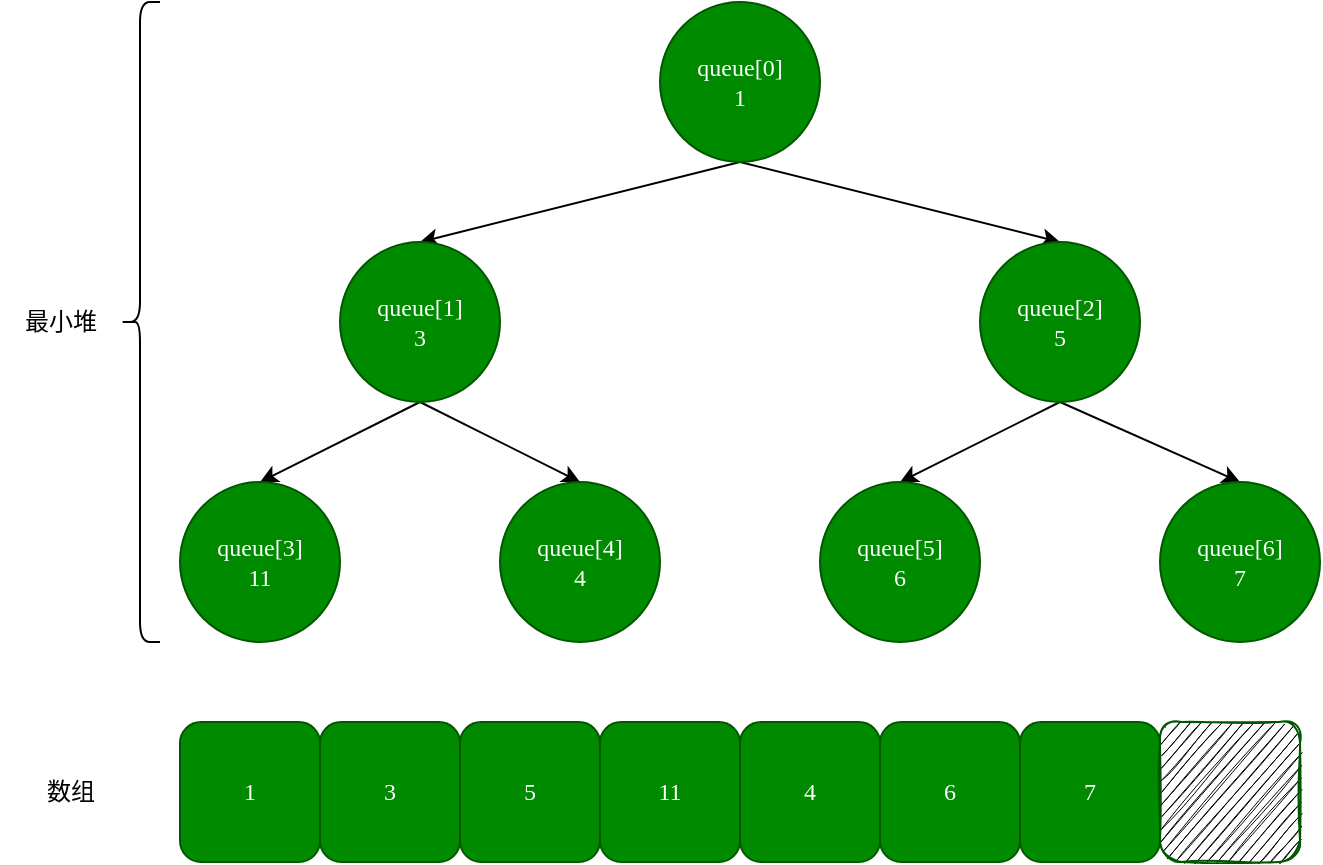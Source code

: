 <mxfile version="20.3.0" type="device" pages="4"><diagram id="8qbj2c2hftuwLhw06_ZZ" name="最小堆"><mxGraphModel dx="1422" dy="865" grid="1" gridSize="10" guides="1" tooltips="1" connect="1" arrows="1" fold="1" page="1" pageScale="1" pageWidth="827" pageHeight="1169" math="0" shadow="0"><root><mxCell id="0"/><mxCell id="1" parent="0"/><mxCell id="O5ZEc5VRPqXjQz0HzPjV-1" style="rounded=0;orthogonalLoop=1;jettySize=auto;html=1;entryX=0.5;entryY=0;entryDx=0;entryDy=0;exitX=0.5;exitY=1;exitDx=0;exitDy=0;fontFamily=Comic Sans MS;" edge="1" parent="1" source="O5ZEc5VRPqXjQz0HzPjV-3" target="O5ZEc5VRPqXjQz0HzPjV-6"><mxGeometry relative="1" as="geometry"/></mxCell><mxCell id="O5ZEc5VRPqXjQz0HzPjV-2" style="edgeStyle=none;rounded=0;orthogonalLoop=1;jettySize=auto;html=1;entryX=0.5;entryY=0;entryDx=0;entryDy=0;exitX=0.5;exitY=1;exitDx=0;exitDy=0;fontFamily=Comic Sans MS;" edge="1" parent="1" source="O5ZEc5VRPqXjQz0HzPjV-3" target="O5ZEc5VRPqXjQz0HzPjV-9"><mxGeometry relative="1" as="geometry"/></mxCell><mxCell id="O5ZEc5VRPqXjQz0HzPjV-3" value="queue[0]&lt;br&gt;1" style="ellipse;whiteSpace=wrap;html=1;aspect=fixed;fillColor=#008a00;fontColor=#ffffff;strokeColor=#005700;fontFamily=Comic Sans MS;" vertex="1" parent="1"><mxGeometry x="414" y="370" width="80" height="80" as="geometry"/></mxCell><mxCell id="O5ZEc5VRPqXjQz0HzPjV-4" style="edgeStyle=none;rounded=0;orthogonalLoop=1;jettySize=auto;html=1;entryX=0.5;entryY=0;entryDx=0;entryDy=0;exitX=0.5;exitY=1;exitDx=0;exitDy=0;fontFamily=Comic Sans MS;" edge="1" parent="1" source="O5ZEc5VRPqXjQz0HzPjV-6" target="O5ZEc5VRPqXjQz0HzPjV-11"><mxGeometry relative="1" as="geometry"/></mxCell><mxCell id="O5ZEc5VRPqXjQz0HzPjV-5" style="edgeStyle=none;rounded=0;orthogonalLoop=1;jettySize=auto;html=1;entryX=0.5;entryY=0;entryDx=0;entryDy=0;exitX=0.5;exitY=1;exitDx=0;exitDy=0;fontFamily=Comic Sans MS;" edge="1" parent="1" source="O5ZEc5VRPqXjQz0HzPjV-6" target="O5ZEc5VRPqXjQz0HzPjV-10"><mxGeometry relative="1" as="geometry"/></mxCell><mxCell id="O5ZEc5VRPqXjQz0HzPjV-6" value="queue[1]&lt;br&gt;3" style="ellipse;whiteSpace=wrap;html=1;aspect=fixed;fillColor=#008a00;fontColor=#ffffff;strokeColor=#005700;fontFamily=Comic Sans MS;" vertex="1" parent="1"><mxGeometry x="254" y="490" width="80" height="80" as="geometry"/></mxCell><mxCell id="O5ZEc5VRPqXjQz0HzPjV-7" style="edgeStyle=none;rounded=0;orthogonalLoop=1;jettySize=auto;html=1;entryX=0.5;entryY=0;entryDx=0;entryDy=0;exitX=0.5;exitY=1;exitDx=0;exitDy=0;fontFamily=Comic Sans MS;" edge="1" parent="1" source="O5ZEc5VRPqXjQz0HzPjV-9" target="O5ZEc5VRPqXjQz0HzPjV-13"><mxGeometry relative="1" as="geometry"/></mxCell><mxCell id="O5ZEc5VRPqXjQz0HzPjV-8" style="edgeStyle=none;rounded=0;orthogonalLoop=1;jettySize=auto;html=1;entryX=0.5;entryY=0;entryDx=0;entryDy=0;exitX=0.5;exitY=1;exitDx=0;exitDy=0;fontFamily=Comic Sans MS;" edge="1" parent="1" source="O5ZEc5VRPqXjQz0HzPjV-9" target="O5ZEc5VRPqXjQz0HzPjV-12"><mxGeometry relative="1" as="geometry"/></mxCell><mxCell id="O5ZEc5VRPqXjQz0HzPjV-9" value="queue[2]&lt;br&gt;5" style="ellipse;whiteSpace=wrap;html=1;aspect=fixed;fillColor=#008a00;fontColor=#ffffff;strokeColor=#005700;fontFamily=Comic Sans MS;" vertex="1" parent="1"><mxGeometry x="574" y="490" width="80" height="80" as="geometry"/></mxCell><mxCell id="O5ZEc5VRPqXjQz0HzPjV-10" value="queue[3]&lt;br&gt;11" style="ellipse;whiteSpace=wrap;html=1;aspect=fixed;fillColor=#008a00;fontColor=#ffffff;strokeColor=#005700;fontFamily=Comic Sans MS;" vertex="1" parent="1"><mxGeometry x="174" y="610" width="80" height="80" as="geometry"/></mxCell><mxCell id="O5ZEc5VRPqXjQz0HzPjV-11" value="queue[4]&lt;br&gt;4" style="ellipse;whiteSpace=wrap;html=1;aspect=fixed;fillColor=#008a00;fontColor=#ffffff;strokeColor=#005700;fontFamily=Comic Sans MS;" vertex="1" parent="1"><mxGeometry x="334" y="610" width="80" height="80" as="geometry"/></mxCell><mxCell id="O5ZEc5VRPqXjQz0HzPjV-12" value="queue[6]&lt;br&gt;7" style="ellipse;whiteSpace=wrap;html=1;aspect=fixed;fillColor=#008a00;fontColor=#ffffff;strokeColor=#005700;fontFamily=Comic Sans MS;" vertex="1" parent="1"><mxGeometry x="664" y="610" width="80" height="80" as="geometry"/></mxCell><mxCell id="O5ZEc5VRPqXjQz0HzPjV-13" value="queue[5]&lt;br&gt;6" style="ellipse;whiteSpace=wrap;html=1;aspect=fixed;fillColor=#008a00;fontColor=#ffffff;strokeColor=#005700;fontFamily=Comic Sans MS;" vertex="1" parent="1"><mxGeometry x="494" y="610" width="80" height="80" as="geometry"/></mxCell><mxCell id="O5ZEc5VRPqXjQz0HzPjV-14" value="" style="shape=curlyBracket;whiteSpace=wrap;html=1;rounded=1;fillColor=#006600;fontFamily=Comic Sans MS;" vertex="1" parent="1"><mxGeometry x="144" y="370" width="20" height="320" as="geometry"/></mxCell><mxCell id="O5ZEc5VRPqXjQz0HzPjV-15" value="最小堆" style="text;html=1;align=center;verticalAlign=middle;resizable=0;points=[];autosize=1;strokeColor=none;fillColor=none;fontFamily=Comic Sans MS;" vertex="1" parent="1"><mxGeometry x="84" y="515" width="60" height="30" as="geometry"/></mxCell><mxCell id="O5ZEc5VRPqXjQz0HzPjV-16" value="1" style="whiteSpace=wrap;html=1;aspect=fixed;fillColor=#008a00;fontColor=#ffffff;strokeColor=#005700;rounded=1;fontFamily=Comic Sans MS;" vertex="1" parent="1"><mxGeometry x="174" y="730" width="70" height="70" as="geometry"/></mxCell><mxCell id="O5ZEc5VRPqXjQz0HzPjV-17" value="3" style="whiteSpace=wrap;html=1;aspect=fixed;fillColor=#008a00;fontColor=#ffffff;strokeColor=#005700;rounded=1;fontFamily=Comic Sans MS;" vertex="1" parent="1"><mxGeometry x="244" y="730" width="70" height="70" as="geometry"/></mxCell><mxCell id="O5ZEc5VRPqXjQz0HzPjV-18" value="5" style="whiteSpace=wrap;html=1;aspect=fixed;fillColor=#008a00;fontColor=#ffffff;strokeColor=#005700;rounded=1;fontFamily=Comic Sans MS;" vertex="1" parent="1"><mxGeometry x="314" y="730" width="70" height="70" as="geometry"/></mxCell><mxCell id="O5ZEc5VRPqXjQz0HzPjV-19" value="4" style="whiteSpace=wrap;html=1;aspect=fixed;fillColor=#008a00;fontColor=#ffffff;strokeColor=#005700;rounded=1;fontFamily=Comic Sans MS;" vertex="1" parent="1"><mxGeometry x="454" y="730" width="70" height="70" as="geometry"/></mxCell><mxCell id="O5ZEc5VRPqXjQz0HzPjV-20" value="6" style="whiteSpace=wrap;html=1;aspect=fixed;fillColor=#008a00;fontColor=#ffffff;strokeColor=#005700;rounded=1;fontFamily=Comic Sans MS;" vertex="1" parent="1"><mxGeometry x="524" y="730" width="70" height="70" as="geometry"/></mxCell><mxCell id="O5ZEc5VRPqXjQz0HzPjV-21" value="7" style="whiteSpace=wrap;html=1;aspect=fixed;fillColor=#008a00;fontColor=#ffffff;strokeColor=#005700;rounded=1;fontFamily=Comic Sans MS;" vertex="1" parent="1"><mxGeometry x="594" y="730" width="70" height="70" as="geometry"/></mxCell><mxCell id="O5ZEc5VRPqXjQz0HzPjV-22" value="" style="whiteSpace=wrap;html=1;aspect=fixed;fillColor=#000000;fontColor=#ffffff;strokeColor=#005700;sketch=1;rounded=1;fontFamily=Comic Sans MS;" vertex="1" parent="1"><mxGeometry x="664" y="730" width="70" height="70" as="geometry"/></mxCell><mxCell id="O5ZEc5VRPqXjQz0HzPjV-23" value="11" style="whiteSpace=wrap;html=1;aspect=fixed;fillColor=#008a00;fontColor=#ffffff;strokeColor=#005700;rounded=1;fontFamily=Comic Sans MS;" vertex="1" parent="1"><mxGeometry x="384" y="730" width="70" height="70" as="geometry"/></mxCell><mxCell id="O5ZEc5VRPqXjQz0HzPjV-24" value="数组" style="text;html=1;align=center;verticalAlign=middle;resizable=0;points=[];autosize=1;strokeColor=none;fillColor=none;fontFamily=Comic Sans MS;" vertex="1" parent="1"><mxGeometry x="94" y="750" width="50" height="30" as="geometry"/></mxCell></root></mxGraphModel></diagram><diagram id="hBs3hhSmJuOdhvIKnXun" name="最大堆"><mxGraphModel dx="1422" dy="865" grid="1" gridSize="10" guides="1" tooltips="1" connect="1" arrows="1" fold="1" page="1" pageScale="1" pageWidth="827" pageHeight="1169" math="0" shadow="0"><root><mxCell id="0"/><mxCell id="1" parent="0"/><mxCell id="OEhxQdiHdYJofHytvfV5-1" style="rounded=0;orthogonalLoop=1;jettySize=auto;html=1;entryX=0.5;entryY=0;entryDx=0;entryDy=0;exitX=0.5;exitY=1;exitDx=0;exitDy=0;fontFamily=Comic Sans MS;" edge="1" parent="1" source="OEhxQdiHdYJofHytvfV5-3" target="OEhxQdiHdYJofHytvfV5-6"><mxGeometry relative="1" as="geometry"/></mxCell><mxCell id="OEhxQdiHdYJofHytvfV5-2" style="edgeStyle=none;rounded=0;orthogonalLoop=1;jettySize=auto;html=1;entryX=0.5;entryY=0;entryDx=0;entryDy=0;exitX=0.5;exitY=1;exitDx=0;exitDy=0;fontFamily=Comic Sans MS;" edge="1" parent="1" source="OEhxQdiHdYJofHytvfV5-3" target="OEhxQdiHdYJofHytvfV5-9"><mxGeometry relative="1" as="geometry"/></mxCell><mxCell id="OEhxQdiHdYJofHytvfV5-3" value="queue[0]&lt;br&gt;11" style="ellipse;whiteSpace=wrap;html=1;aspect=fixed;fillColor=#008a00;fontColor=#ffffff;strokeColor=#005700;fontFamily=Comic Sans MS;" vertex="1" parent="1"><mxGeometry x="414" y="370" width="80" height="80" as="geometry"/></mxCell><mxCell id="OEhxQdiHdYJofHytvfV5-4" style="edgeStyle=none;rounded=0;orthogonalLoop=1;jettySize=auto;html=1;entryX=0.5;entryY=0;entryDx=0;entryDy=0;exitX=0.5;exitY=1;exitDx=0;exitDy=0;fontFamily=Comic Sans MS;" edge="1" parent="1" source="OEhxQdiHdYJofHytvfV5-6" target="OEhxQdiHdYJofHytvfV5-11"><mxGeometry relative="1" as="geometry"/></mxCell><mxCell id="OEhxQdiHdYJofHytvfV5-5" style="edgeStyle=none;rounded=0;orthogonalLoop=1;jettySize=auto;html=1;entryX=0.5;entryY=0;entryDx=0;entryDy=0;exitX=0.5;exitY=1;exitDx=0;exitDy=0;fontFamily=Comic Sans MS;" edge="1" parent="1" source="OEhxQdiHdYJofHytvfV5-6" target="OEhxQdiHdYJofHytvfV5-10"><mxGeometry relative="1" as="geometry"/></mxCell><mxCell id="OEhxQdiHdYJofHytvfV5-6" value="queue[1]&lt;br&gt;5" style="ellipse;whiteSpace=wrap;html=1;aspect=fixed;fillColor=#008a00;fontColor=#ffffff;strokeColor=#005700;fontFamily=Comic Sans MS;" vertex="1" parent="1"><mxGeometry x="254" y="490" width="80" height="80" as="geometry"/></mxCell><mxCell id="OEhxQdiHdYJofHytvfV5-7" style="edgeStyle=none;rounded=0;orthogonalLoop=1;jettySize=auto;html=1;entryX=0.5;entryY=0;entryDx=0;entryDy=0;exitX=0.5;exitY=1;exitDx=0;exitDy=0;fontFamily=Comic Sans MS;" edge="1" parent="1" source="OEhxQdiHdYJofHytvfV5-9" target="OEhxQdiHdYJofHytvfV5-13"><mxGeometry relative="1" as="geometry"/></mxCell><mxCell id="OEhxQdiHdYJofHytvfV5-8" style="edgeStyle=none;rounded=0;orthogonalLoop=1;jettySize=auto;html=1;entryX=0.5;entryY=0;entryDx=0;entryDy=0;exitX=0.5;exitY=1;exitDx=0;exitDy=0;fontFamily=Comic Sans MS;" edge="1" parent="1" source="OEhxQdiHdYJofHytvfV5-9" target="OEhxQdiHdYJofHytvfV5-12"><mxGeometry relative="1" as="geometry"/></mxCell><mxCell id="OEhxQdiHdYJofHytvfV5-9" value="queue[2]&lt;br&gt;7" style="ellipse;whiteSpace=wrap;html=1;aspect=fixed;fillColor=#008a00;fontColor=#ffffff;strokeColor=#005700;fontFamily=Comic Sans MS;" vertex="1" parent="1"><mxGeometry x="574" y="490" width="80" height="80" as="geometry"/></mxCell><mxCell id="OEhxQdiHdYJofHytvfV5-10" value="queue[3]&lt;br&gt;1" style="ellipse;whiteSpace=wrap;html=1;aspect=fixed;fillColor=#008a00;fontColor=#ffffff;strokeColor=#005700;fontFamily=Comic Sans MS;" vertex="1" parent="1"><mxGeometry x="174" y="610" width="80" height="80" as="geometry"/></mxCell><mxCell id="OEhxQdiHdYJofHytvfV5-11" value="queue[4]&lt;br&gt;4" style="ellipse;whiteSpace=wrap;html=1;aspect=fixed;fillColor=#008a00;fontColor=#ffffff;strokeColor=#005700;fontFamily=Comic Sans MS;" vertex="1" parent="1"><mxGeometry x="334" y="610" width="80" height="80" as="geometry"/></mxCell><mxCell id="OEhxQdiHdYJofHytvfV5-12" value="queue[6]&lt;br&gt;6" style="ellipse;whiteSpace=wrap;html=1;aspect=fixed;fillColor=#008a00;fontColor=#ffffff;strokeColor=#005700;fontFamily=Comic Sans MS;" vertex="1" parent="1"><mxGeometry x="664" y="610" width="80" height="80" as="geometry"/></mxCell><mxCell id="OEhxQdiHdYJofHytvfV5-13" value="queue[5]&lt;br&gt;3" style="ellipse;whiteSpace=wrap;html=1;aspect=fixed;fillColor=#008a00;fontColor=#ffffff;strokeColor=#005700;fontFamily=Comic Sans MS;" vertex="1" parent="1"><mxGeometry x="494" y="610" width="80" height="80" as="geometry"/></mxCell><mxCell id="OEhxQdiHdYJofHytvfV5-14" value="" style="shape=curlyBracket;whiteSpace=wrap;html=1;rounded=1;fillColor=#006600;fontFamily=Comic Sans MS;" vertex="1" parent="1"><mxGeometry x="144" y="370" width="20" height="320" as="geometry"/></mxCell><mxCell id="OEhxQdiHdYJofHytvfV5-15" value="最小堆" style="text;html=1;align=center;verticalAlign=middle;resizable=0;points=[];autosize=1;strokeColor=none;fillColor=none;fontFamily=Comic Sans MS;" vertex="1" parent="1"><mxGeometry x="84" y="515" width="60" height="30" as="geometry"/></mxCell><mxCell id="OEhxQdiHdYJofHytvfV5-16" value="11" style="whiteSpace=wrap;html=1;aspect=fixed;fillColor=#008a00;fontColor=#ffffff;strokeColor=#005700;rounded=1;fontFamily=Comic Sans MS;" vertex="1" parent="1"><mxGeometry x="174" y="730" width="70" height="70" as="geometry"/></mxCell><mxCell id="OEhxQdiHdYJofHytvfV5-17" value="5" style="whiteSpace=wrap;html=1;aspect=fixed;fillColor=#008a00;fontColor=#ffffff;strokeColor=#005700;rounded=1;fontFamily=Comic Sans MS;" vertex="1" parent="1"><mxGeometry x="244" y="730" width="70" height="70" as="geometry"/></mxCell><mxCell id="OEhxQdiHdYJofHytvfV5-18" value="7" style="whiteSpace=wrap;html=1;aspect=fixed;fillColor=#008a00;fontColor=#ffffff;strokeColor=#005700;rounded=1;fontFamily=Comic Sans MS;" vertex="1" parent="1"><mxGeometry x="314" y="730" width="70" height="70" as="geometry"/></mxCell><mxCell id="OEhxQdiHdYJofHytvfV5-19" value="4" style="whiteSpace=wrap;html=1;aspect=fixed;fillColor=#008a00;fontColor=#ffffff;strokeColor=#005700;rounded=1;fontFamily=Comic Sans MS;" vertex="1" parent="1"><mxGeometry x="454" y="730" width="70" height="70" as="geometry"/></mxCell><mxCell id="OEhxQdiHdYJofHytvfV5-20" value="3" style="whiteSpace=wrap;html=1;aspect=fixed;fillColor=#e51400;fontColor=#ffffff;strokeColor=#B20000;rounded=1;fontFamily=Comic Sans MS;" vertex="1" parent="1"><mxGeometry x="524" y="730" width="70" height="70" as="geometry"/></mxCell><mxCell id="OEhxQdiHdYJofHytvfV5-21" value="6" style="whiteSpace=wrap;html=1;aspect=fixed;fillColor=#e51400;fontColor=#ffffff;strokeColor=#B20000;rounded=1;fontFamily=Comic Sans MS;" vertex="1" parent="1"><mxGeometry x="594" y="730" width="70" height="70" as="geometry"/></mxCell><mxCell id="OEhxQdiHdYJofHytvfV5-22" value="" style="whiteSpace=wrap;html=1;aspect=fixed;fillColor=#e51400;fontColor=#ffffff;strokeColor=#B20000;sketch=1;rounded=1;fontFamily=Comic Sans MS;" vertex="1" parent="1"><mxGeometry x="664" y="730" width="70" height="70" as="geometry"/></mxCell><mxCell id="OEhxQdiHdYJofHytvfV5-23" value="1" style="whiteSpace=wrap;html=1;aspect=fixed;fillColor=#008a00;fontColor=#ffffff;strokeColor=#005700;rounded=1;fontFamily=Comic Sans MS;" vertex="1" parent="1"><mxGeometry x="384" y="730" width="70" height="70" as="geometry"/></mxCell><mxCell id="OEhxQdiHdYJofHytvfV5-24" value="数组" style="text;html=1;align=center;verticalAlign=middle;resizable=0;points=[];autosize=1;strokeColor=none;fillColor=none;fontFamily=Comic Sans MS;" vertex="1" parent="1"><mxGeometry x="94" y="750" width="50" height="30" as="geometry"/></mxCell><mxCell id="OEhxQdiHdYJofHytvfV5-25" value="queue[0]&lt;br&gt;11" style="ellipse;whiteSpace=wrap;html=1;aspect=fixed;fillColor=#e51400;fontColor=#ffffff;strokeColor=#B20000;fontFamily=Comic Sans MS;" vertex="1" parent="1"><mxGeometry x="414" y="370" width="80" height="80" as="geometry"/></mxCell><mxCell id="OEhxQdiHdYJofHytvfV5-26" value="queue[1]&lt;br&gt;5" style="ellipse;whiteSpace=wrap;html=1;aspect=fixed;fillColor=#e51400;fontColor=#ffffff;strokeColor=#B20000;fontFamily=Comic Sans MS;" vertex="1" parent="1"><mxGeometry x="254" y="490" width="80" height="80" as="geometry"/></mxCell><mxCell id="OEhxQdiHdYJofHytvfV5-27" value="queue[2]&lt;br&gt;7" style="ellipse;whiteSpace=wrap;html=1;aspect=fixed;fillColor=#e51400;fontColor=#ffffff;strokeColor=#B20000;fontFamily=Comic Sans MS;" vertex="1" parent="1"><mxGeometry x="574" y="490" width="80" height="80" as="geometry"/></mxCell><mxCell id="OEhxQdiHdYJofHytvfV5-28" value="queue[5]&lt;br&gt;3" style="ellipse;whiteSpace=wrap;html=1;aspect=fixed;fillColor=#e51400;fontColor=#ffffff;strokeColor=#B20000;fontFamily=Comic Sans MS;" vertex="1" parent="1"><mxGeometry x="494" y="610" width="80" height="80" as="geometry"/></mxCell><mxCell id="OEhxQdiHdYJofHytvfV5-29" value="queue[6]&lt;br&gt;6" style="ellipse;whiteSpace=wrap;html=1;aspect=fixed;fillColor=#e51400;fontColor=#ffffff;strokeColor=#B20000;fontFamily=Comic Sans MS;" vertex="1" parent="1"><mxGeometry x="664" y="610" width="80" height="80" as="geometry"/></mxCell><mxCell id="OEhxQdiHdYJofHytvfV5-30" value="queue[4]&lt;br&gt;4" style="ellipse;whiteSpace=wrap;html=1;aspect=fixed;fillColor=#e51400;fontColor=#ffffff;strokeColor=#B20000;fontFamily=Comic Sans MS;" vertex="1" parent="1"><mxGeometry x="334" y="610" width="80" height="80" as="geometry"/></mxCell><mxCell id="OEhxQdiHdYJofHytvfV5-31" value="queue[3]&lt;br&gt;1" style="ellipse;whiteSpace=wrap;html=1;aspect=fixed;fillColor=#e51400;fontColor=#ffffff;strokeColor=#B20000;fontFamily=Comic Sans MS;" vertex="1" parent="1"><mxGeometry x="174" y="610" width="80" height="80" as="geometry"/></mxCell><mxCell id="OEhxQdiHdYJofHytvfV5-32" value="11" style="whiteSpace=wrap;html=1;aspect=fixed;fillColor=#e51400;fontColor=#ffffff;strokeColor=#B20000;rounded=1;fontFamily=Comic Sans MS;" vertex="1" parent="1"><mxGeometry x="174" y="730" width="70" height="70" as="geometry"/></mxCell><mxCell id="OEhxQdiHdYJofHytvfV5-33" value="5" style="whiteSpace=wrap;html=1;aspect=fixed;fillColor=#e51400;fontColor=#ffffff;strokeColor=#B20000;rounded=1;fontFamily=Comic Sans MS;" vertex="1" parent="1"><mxGeometry x="244" y="730" width="70" height="70" as="geometry"/></mxCell><mxCell id="OEhxQdiHdYJofHytvfV5-34" value="7" style="whiteSpace=wrap;html=1;aspect=fixed;fillColor=#e51400;fontColor=#ffffff;strokeColor=#B20000;rounded=1;fontFamily=Comic Sans MS;" vertex="1" parent="1"><mxGeometry x="314" y="730" width="70" height="70" as="geometry"/></mxCell><mxCell id="OEhxQdiHdYJofHytvfV5-35" value="1" style="whiteSpace=wrap;html=1;aspect=fixed;fillColor=#e51400;fontColor=#ffffff;strokeColor=#B20000;rounded=1;fontFamily=Comic Sans MS;" vertex="1" parent="1"><mxGeometry x="384" y="730" width="70" height="70" as="geometry"/></mxCell><mxCell id="OEhxQdiHdYJofHytvfV5-36" value="4" style="whiteSpace=wrap;html=1;aspect=fixed;fillColor=#e51400;fontColor=#ffffff;strokeColor=#B20000;rounded=1;fontFamily=Comic Sans MS;" vertex="1" parent="1"><mxGeometry x="454" y="730" width="70" height="70" as="geometry"/></mxCell></root></mxGraphModel></diagram><diagram id="m_OcKPj-JI8JyGtOOfrK" name="二叉堆入堆"><mxGraphModel dx="1422" dy="865" grid="1" gridSize="10" guides="1" tooltips="1" connect="1" arrows="1" fold="1" page="1" pageScale="1" pageWidth="827" pageHeight="1169" math="0" shadow="0"><root><mxCell id="0"/><mxCell id="1" parent="0"/><mxCell id="kCw4nWrMiZHSmlrJpmg_-1" value="" style="rounded=0;whiteSpace=wrap;html=1;sketch=0;fontFamily=Comic Sans MS;fillColor=none;" vertex="1" parent="1"><mxGeometry x="59" y="329" width="300" height="200" as="geometry"/></mxCell><mxCell id="kCw4nWrMiZHSmlrJpmg_-2" value="" style="rounded=0;whiteSpace=wrap;html=1;sketch=0;fontFamily=Comic Sans MS;fillColor=none;" vertex="1" parent="1"><mxGeometry x="59" y="629" width="300" height="200" as="geometry"/></mxCell><mxCell id="kCw4nWrMiZHSmlrJpmg_-3" style="edgeStyle=orthogonalEdgeStyle;curved=1;rounded=0;orthogonalLoop=1;jettySize=auto;html=1;entryX=1;entryY=0.5;entryDx=0;entryDy=0;fontFamily=Comic Sans MS;fontSize=12;fontColor=default;" edge="1" parent="1" source="kCw4nWrMiZHSmlrJpmg_-4" target="kCw4nWrMiZHSmlrJpmg_-2"><mxGeometry relative="1" as="geometry"/></mxCell><mxCell id="kCw4nWrMiZHSmlrJpmg_-4" value="" style="rounded=0;whiteSpace=wrap;html=1;sketch=0;fontFamily=Comic Sans MS;fillColor=none;" vertex="1" parent="1"><mxGeometry x="469" y="629" width="300" height="200" as="geometry"/></mxCell><mxCell id="kCw4nWrMiZHSmlrJpmg_-5" style="edgeStyle=none;rounded=0;orthogonalLoop=1;jettySize=auto;html=1;entryX=0.5;entryY=0;entryDx=0;entryDy=0;fontFamily=Comic Sans MS;fontSize=12;fontColor=default;" edge="1" parent="1" source="kCw4nWrMiZHSmlrJpmg_-6" target="kCw4nWrMiZHSmlrJpmg_-4"><mxGeometry relative="1" as="geometry"/></mxCell><mxCell id="kCw4nWrMiZHSmlrJpmg_-6" value="" style="rounded=0;whiteSpace=wrap;html=1;sketch=0;fontFamily=Comic Sans MS;fillColor=none;" vertex="1" parent="1"><mxGeometry x="469" y="329" width="300" height="200" as="geometry"/></mxCell><mxCell id="kCw4nWrMiZHSmlrJpmg_-7" style="edgeStyle=none;rounded=0;orthogonalLoop=1;jettySize=auto;html=1;entryX=0.5;entryY=0;entryDx=0;entryDy=0;fontFamily=Comic Sans MS;exitX=0.5;exitY=1;exitDx=0;exitDy=0;" edge="1" parent="1" source="kCw4nWrMiZHSmlrJpmg_-9" target="kCw4nWrMiZHSmlrJpmg_-15"><mxGeometry relative="1" as="geometry"/></mxCell><mxCell id="kCw4nWrMiZHSmlrJpmg_-8" style="edgeStyle=none;rounded=0;orthogonalLoop=1;jettySize=auto;html=1;entryX=0.5;entryY=0;entryDx=0;entryDy=0;fontFamily=Comic Sans MS;exitX=0.5;exitY=1;exitDx=0;exitDy=0;" edge="1" parent="1" source="kCw4nWrMiZHSmlrJpmg_-9" target="kCw4nWrMiZHSmlrJpmg_-12"><mxGeometry relative="1" as="geometry"/></mxCell><mxCell id="kCw4nWrMiZHSmlrJpmg_-9" value="1" style="ellipse;whiteSpace=wrap;html=1;aspect=fixed;rounded=1;sketch=0;fontFamily=Comic Sans MS;fillColor=#008a00;fontColor=#ffffff;strokeColor=#005700;" vertex="1" parent="1"><mxGeometry x="209" y="339" width="20" height="20" as="geometry"/></mxCell><mxCell id="kCw4nWrMiZHSmlrJpmg_-10" style="edgeStyle=none;rounded=0;orthogonalLoop=1;jettySize=auto;html=1;entryX=0.5;entryY=0;entryDx=0;entryDy=0;fontFamily=Comic Sans MS;exitX=0.5;exitY=1;exitDx=0;exitDy=0;" edge="1" parent="1" source="kCw4nWrMiZHSmlrJpmg_-12" target="kCw4nWrMiZHSmlrJpmg_-21"><mxGeometry relative="1" as="geometry"/></mxCell><mxCell id="kCw4nWrMiZHSmlrJpmg_-11" style="edgeStyle=none;rounded=0;orthogonalLoop=1;jettySize=auto;html=1;entryX=0.5;entryY=0;entryDx=0;entryDy=0;fontFamily=Comic Sans MS;exitX=1;exitY=1;exitDx=0;exitDy=0;" edge="1" parent="1" source="kCw4nWrMiZHSmlrJpmg_-12" target="kCw4nWrMiZHSmlrJpmg_-18"><mxGeometry relative="1" as="geometry"/></mxCell><mxCell id="kCw4nWrMiZHSmlrJpmg_-12" value="3" style="ellipse;whiteSpace=wrap;html=1;aspect=fixed;rounded=1;sketch=0;fontFamily=Comic Sans MS;fillColor=#008a00;fontColor=#ffffff;strokeColor=#005700;" vertex="1" parent="1"><mxGeometry x="129" y="379" width="20" height="20" as="geometry"/></mxCell><mxCell id="kCw4nWrMiZHSmlrJpmg_-13" style="edgeStyle=none;rounded=0;orthogonalLoop=1;jettySize=auto;html=1;entryX=0.5;entryY=0;entryDx=0;entryDy=0;fontFamily=Comic Sans MS;exitX=0.5;exitY=1;exitDx=0;exitDy=0;" edge="1" parent="1" source="kCw4nWrMiZHSmlrJpmg_-15" target="kCw4nWrMiZHSmlrJpmg_-24"><mxGeometry relative="1" as="geometry"/></mxCell><mxCell id="kCw4nWrMiZHSmlrJpmg_-14" style="edgeStyle=none;rounded=0;orthogonalLoop=1;jettySize=auto;html=1;entryX=0.5;entryY=0;entryDx=0;entryDy=0;fontFamily=Comic Sans MS;exitX=0.5;exitY=1;exitDx=0;exitDy=0;" edge="1" parent="1" source="kCw4nWrMiZHSmlrJpmg_-15" target="kCw4nWrMiZHSmlrJpmg_-29"><mxGeometry relative="1" as="geometry"/></mxCell><mxCell id="kCw4nWrMiZHSmlrJpmg_-15" value="5" style="ellipse;whiteSpace=wrap;html=1;aspect=fixed;rounded=1;sketch=0;fontFamily=Comic Sans MS;fillColor=#008a00;fontColor=#ffffff;strokeColor=#005700;" vertex="1" parent="1"><mxGeometry x="289" y="379" width="20" height="20" as="geometry"/></mxCell><mxCell id="kCw4nWrMiZHSmlrJpmg_-16" style="edgeStyle=none;rounded=0;orthogonalLoop=1;jettySize=auto;html=1;fontFamily=Comic Sans MS;entryX=0.5;entryY=0;entryDx=0;entryDy=0;exitX=0.5;exitY=1;exitDx=0;exitDy=0;" edge="1" parent="1" source="kCw4nWrMiZHSmlrJpmg_-18" target="kCw4nWrMiZHSmlrJpmg_-26"><mxGeometry relative="1" as="geometry"/></mxCell><mxCell id="kCw4nWrMiZHSmlrJpmg_-17" style="edgeStyle=none;rounded=0;orthogonalLoop=1;jettySize=auto;html=1;entryX=0.5;entryY=0;entryDx=0;entryDy=0;fontFamily=Comic Sans MS;exitX=0.5;exitY=1;exitDx=0;exitDy=0;" edge="1" parent="1" source="kCw4nWrMiZHSmlrJpmg_-18" target="kCw4nWrMiZHSmlrJpmg_-25"><mxGeometry relative="1" as="geometry"/></mxCell><mxCell id="kCw4nWrMiZHSmlrJpmg_-18" value="11" style="ellipse;whiteSpace=wrap;html=1;aspect=fixed;rounded=1;sketch=0;fontFamily=Comic Sans MS;fillColor=#008a00;fontColor=#ffffff;strokeColor=#005700;" vertex="1" parent="1"><mxGeometry x="89" y="419" width="20" height="20" as="geometry"/></mxCell><mxCell id="kCw4nWrMiZHSmlrJpmg_-19" style="edgeStyle=none;rounded=0;orthogonalLoop=1;jettySize=auto;html=1;entryX=0.5;entryY=0;entryDx=0;entryDy=0;fontFamily=Comic Sans MS;exitX=0.5;exitY=1;exitDx=0;exitDy=0;" edge="1" parent="1" source="kCw4nWrMiZHSmlrJpmg_-21" target="kCw4nWrMiZHSmlrJpmg_-28"><mxGeometry relative="1" as="geometry"/></mxCell><mxCell id="kCw4nWrMiZHSmlrJpmg_-20" style="edgeStyle=none;rounded=0;orthogonalLoop=1;jettySize=auto;html=1;entryX=0.5;entryY=0;entryDx=0;entryDy=0;fontFamily=Comic Sans MS;exitX=0.5;exitY=1;exitDx=0;exitDy=0;" edge="1" parent="1" source="kCw4nWrMiZHSmlrJpmg_-21" target="kCw4nWrMiZHSmlrJpmg_-27"><mxGeometry relative="1" as="geometry"/></mxCell><mxCell id="kCw4nWrMiZHSmlrJpmg_-21" value="4" style="ellipse;whiteSpace=wrap;html=1;aspect=fixed;rounded=1;sketch=0;fontFamily=Comic Sans MS;fillColor=#008a00;fontColor=#ffffff;strokeColor=#005700;" vertex="1" parent="1"><mxGeometry x="169" y="419" width="20" height="20" as="geometry"/></mxCell><mxCell id="kCw4nWrMiZHSmlrJpmg_-22" value="8" style="ellipse;whiteSpace=wrap;html=1;aspect=fixed;rounded=1;sketch=0;fontFamily=Comic Sans MS;fillColor=#008a00;fontColor=#ffffff;strokeColor=#005700;" vertex="1" parent="1"><mxGeometry x="229" y="459" width="20" height="20" as="geometry"/></mxCell><mxCell id="kCw4nWrMiZHSmlrJpmg_-23" style="edgeStyle=none;rounded=0;orthogonalLoop=1;jettySize=auto;html=1;entryX=0.5;entryY=0;entryDx=0;entryDy=0;fontFamily=Comic Sans MS;exitX=0.5;exitY=1;exitDx=0;exitDy=0;" edge="1" parent="1" source="kCw4nWrMiZHSmlrJpmg_-24" target="kCw4nWrMiZHSmlrJpmg_-22"><mxGeometry relative="1" as="geometry"/></mxCell><mxCell id="kCw4nWrMiZHSmlrJpmg_-24" value="6" style="ellipse;whiteSpace=wrap;html=1;aspect=fixed;rounded=1;sketch=0;fontFamily=Comic Sans MS;fillColor=#008a00;fontColor=#ffffff;strokeColor=#005700;" vertex="1" parent="1"><mxGeometry x="249" y="419" width="20" height="20" as="geometry"/></mxCell><mxCell id="kCw4nWrMiZHSmlrJpmg_-25" value="12" style="ellipse;whiteSpace=wrap;html=1;aspect=fixed;rounded=1;sketch=0;fontFamily=Comic Sans MS;fillColor=#008a00;fontColor=#ffffff;strokeColor=#005700;" vertex="1" parent="1"><mxGeometry x="69" y="459" width="20" height="20" as="geometry"/></mxCell><mxCell id="kCw4nWrMiZHSmlrJpmg_-26" value="15" style="ellipse;whiteSpace=wrap;html=1;aspect=fixed;rounded=1;sketch=0;fontFamily=Comic Sans MS;fillColor=#008a00;fontColor=#ffffff;strokeColor=#005700;" vertex="1" parent="1"><mxGeometry x="109" y="459" width="20" height="20" as="geometry"/></mxCell><mxCell id="kCw4nWrMiZHSmlrJpmg_-27" value="10" style="ellipse;whiteSpace=wrap;html=1;aspect=fixed;rounded=1;sketch=0;fontFamily=Comic Sans MS;fillColor=#008a00;fontColor=#ffffff;strokeColor=#005700;" vertex="1" parent="1"><mxGeometry x="149" y="459" width="20" height="20" as="geometry"/></mxCell><mxCell id="kCw4nWrMiZHSmlrJpmg_-28" value="9" style="ellipse;whiteSpace=wrap;html=1;aspect=fixed;rounded=1;sketch=0;fontFamily=Comic Sans MS;fillColor=#008a00;fontColor=#ffffff;strokeColor=#005700;" vertex="1" parent="1"><mxGeometry x="189" y="459" width="20" height="20" as="geometry"/></mxCell><mxCell id="kCw4nWrMiZHSmlrJpmg_-29" value="7" style="ellipse;whiteSpace=wrap;html=1;aspect=fixed;rounded=1;sketch=0;fontFamily=Comic Sans MS;fillColor=#008a00;fontColor=#ffffff;strokeColor=#005700;" vertex="1" parent="1"><mxGeometry x="329" y="419" width="20" height="20" as="geometry"/></mxCell><mxCell id="kCw4nWrMiZHSmlrJpmg_-30" value="1" style="whiteSpace=wrap;html=1;aspect=fixed;rounded=1;sketch=0;fontFamily=Comic Sans MS;" vertex="1" parent="1"><mxGeometry x="69" y="499" width="20" height="20" as="geometry"/></mxCell><mxCell id="kCw4nWrMiZHSmlrJpmg_-31" value="3" style="whiteSpace=wrap;html=1;aspect=fixed;rounded=1;sketch=0;fontFamily=Comic Sans MS;" vertex="1" parent="1"><mxGeometry x="89" y="499" width="20" height="20" as="geometry"/></mxCell><mxCell id="kCw4nWrMiZHSmlrJpmg_-32" value="5" style="whiteSpace=wrap;html=1;aspect=fixed;rounded=1;sketch=0;fontFamily=Comic Sans MS;" vertex="1" parent="1"><mxGeometry x="109" y="499" width="20" height="20" as="geometry"/></mxCell><mxCell id="kCw4nWrMiZHSmlrJpmg_-33" value="11" style="whiteSpace=wrap;html=1;aspect=fixed;rounded=1;sketch=0;fontFamily=Comic Sans MS;" vertex="1" parent="1"><mxGeometry x="129" y="499" width="20" height="20" as="geometry"/></mxCell><mxCell id="kCw4nWrMiZHSmlrJpmg_-34" value="4" style="whiteSpace=wrap;html=1;aspect=fixed;rounded=1;sketch=0;fontFamily=Comic Sans MS;" vertex="1" parent="1"><mxGeometry x="149" y="499" width="20" height="20" as="geometry"/></mxCell><mxCell id="kCw4nWrMiZHSmlrJpmg_-35" value="6" style="whiteSpace=wrap;html=1;aspect=fixed;rounded=1;sketch=0;fontFamily=Comic Sans MS;" vertex="1" parent="1"><mxGeometry x="169" y="499" width="20" height="20" as="geometry"/></mxCell><mxCell id="kCw4nWrMiZHSmlrJpmg_-36" value="7" style="whiteSpace=wrap;html=1;aspect=fixed;rounded=1;sketch=0;fontFamily=Comic Sans MS;" vertex="1" parent="1"><mxGeometry x="189" y="499" width="20" height="20" as="geometry"/></mxCell><mxCell id="kCw4nWrMiZHSmlrJpmg_-37" value="12" style="whiteSpace=wrap;html=1;aspect=fixed;rounded=1;sketch=0;fontFamily=Comic Sans MS;" vertex="1" parent="1"><mxGeometry x="209" y="499" width="20" height="20" as="geometry"/></mxCell><mxCell id="kCw4nWrMiZHSmlrJpmg_-38" value="15" style="whiteSpace=wrap;html=1;aspect=fixed;rounded=1;sketch=0;fontFamily=Comic Sans MS;" vertex="1" parent="1"><mxGeometry x="229" y="499" width="20" height="20" as="geometry"/></mxCell><mxCell id="kCw4nWrMiZHSmlrJpmg_-39" value="10" style="whiteSpace=wrap;html=1;aspect=fixed;rounded=1;sketch=0;fontFamily=Comic Sans MS;" vertex="1" parent="1"><mxGeometry x="249" y="499" width="20" height="20" as="geometry"/></mxCell><mxCell id="kCw4nWrMiZHSmlrJpmg_-40" value="9" style="whiteSpace=wrap;html=1;aspect=fixed;rounded=1;sketch=0;fontFamily=Comic Sans MS;" vertex="1" parent="1"><mxGeometry x="269" y="499" width="20" height="20" as="geometry"/></mxCell><mxCell id="kCw4nWrMiZHSmlrJpmg_-41" value="8" style="whiteSpace=wrap;html=1;aspect=fixed;rounded=1;sketch=0;fontFamily=Comic Sans MS;" vertex="1" parent="1"><mxGeometry x="289" y="499" width="20" height="20" as="geometry"/></mxCell><mxCell id="kCw4nWrMiZHSmlrJpmg_-42" style="edgeStyle=none;rounded=0;orthogonalLoop=1;jettySize=auto;html=1;entryX=0;entryY=0.5;entryDx=0;entryDy=0;fontFamily=Comic Sans MS;fontSize=12;fontColor=default;" edge="1" parent="1" source="kCw4nWrMiZHSmlrJpmg_-1" target="kCw4nWrMiZHSmlrJpmg_-6"><mxGeometry relative="1" as="geometry"/></mxCell><mxCell id="kCw4nWrMiZHSmlrJpmg_-43" style="edgeStyle=none;rounded=0;orthogonalLoop=1;jettySize=auto;html=1;entryX=0.5;entryY=0;entryDx=0;entryDy=0;fontFamily=Comic Sans MS;exitX=0.5;exitY=1;exitDx=0;exitDy=0;" edge="1" parent="1" source="kCw4nWrMiZHSmlrJpmg_-45" target="kCw4nWrMiZHSmlrJpmg_-51"><mxGeometry relative="1" as="geometry"/></mxCell><mxCell id="kCw4nWrMiZHSmlrJpmg_-44" style="edgeStyle=none;rounded=0;orthogonalLoop=1;jettySize=auto;html=1;entryX=0.5;entryY=0;entryDx=0;entryDy=0;fontFamily=Comic Sans MS;exitX=0.5;exitY=1;exitDx=0;exitDy=0;" edge="1" parent="1" source="kCw4nWrMiZHSmlrJpmg_-45" target="kCw4nWrMiZHSmlrJpmg_-48"><mxGeometry relative="1" as="geometry"/></mxCell><mxCell id="kCw4nWrMiZHSmlrJpmg_-45" value="1" style="ellipse;whiteSpace=wrap;html=1;aspect=fixed;rounded=1;sketch=0;fontFamily=Comic Sans MS;fillColor=#008a00;fontColor=#ffffff;strokeColor=#005700;" vertex="1" parent="1"><mxGeometry x="619" y="339" width="20" height="20" as="geometry"/></mxCell><mxCell id="kCw4nWrMiZHSmlrJpmg_-46" style="edgeStyle=none;rounded=0;orthogonalLoop=1;jettySize=auto;html=1;entryX=0.5;entryY=0;entryDx=0;entryDy=0;fontFamily=Comic Sans MS;exitX=0.5;exitY=1;exitDx=0;exitDy=0;" edge="1" parent="1" source="kCw4nWrMiZHSmlrJpmg_-48" target="kCw4nWrMiZHSmlrJpmg_-57"><mxGeometry relative="1" as="geometry"/></mxCell><mxCell id="kCw4nWrMiZHSmlrJpmg_-47" style="edgeStyle=none;rounded=0;orthogonalLoop=1;jettySize=auto;html=1;entryX=0.5;entryY=0;entryDx=0;entryDy=0;fontFamily=Comic Sans MS;exitX=1;exitY=1;exitDx=0;exitDy=0;" edge="1" parent="1" source="kCw4nWrMiZHSmlrJpmg_-48" target="kCw4nWrMiZHSmlrJpmg_-54"><mxGeometry relative="1" as="geometry"/></mxCell><mxCell id="kCw4nWrMiZHSmlrJpmg_-48" value="3" style="ellipse;whiteSpace=wrap;html=1;aspect=fixed;rounded=1;sketch=0;fontFamily=Comic Sans MS;fillColor=#008a00;fontColor=#ffffff;strokeColor=#005700;" vertex="1" parent="1"><mxGeometry x="539" y="379" width="20" height="20" as="geometry"/></mxCell><mxCell id="kCw4nWrMiZHSmlrJpmg_-49" style="edgeStyle=none;rounded=0;orthogonalLoop=1;jettySize=auto;html=1;entryX=0.5;entryY=0;entryDx=0;entryDy=0;fontFamily=Comic Sans MS;exitX=0.5;exitY=1;exitDx=0;exitDy=0;" edge="1" parent="1" source="kCw4nWrMiZHSmlrJpmg_-51" target="kCw4nWrMiZHSmlrJpmg_-61"><mxGeometry relative="1" as="geometry"/></mxCell><mxCell id="kCw4nWrMiZHSmlrJpmg_-50" style="edgeStyle=none;rounded=0;orthogonalLoop=1;jettySize=auto;html=1;entryX=0.5;entryY=0;entryDx=0;entryDy=0;fontFamily=Comic Sans MS;exitX=0.5;exitY=1;exitDx=0;exitDy=0;" edge="1" parent="1" source="kCw4nWrMiZHSmlrJpmg_-51" target="kCw4nWrMiZHSmlrJpmg_-66"><mxGeometry relative="1" as="geometry"/></mxCell><mxCell id="kCw4nWrMiZHSmlrJpmg_-51" value="5" style="ellipse;whiteSpace=wrap;html=1;aspect=fixed;rounded=1;sketch=0;fontFamily=Comic Sans MS;fillColor=#008a00;fontColor=#ffffff;strokeColor=#005700;" vertex="1" parent="1"><mxGeometry x="699" y="379" width="20" height="20" as="geometry"/></mxCell><mxCell id="kCw4nWrMiZHSmlrJpmg_-52" style="edgeStyle=none;rounded=0;orthogonalLoop=1;jettySize=auto;html=1;fontFamily=Comic Sans MS;entryX=0.5;entryY=0;entryDx=0;entryDy=0;exitX=0.5;exitY=1;exitDx=0;exitDy=0;" edge="1" parent="1" source="kCw4nWrMiZHSmlrJpmg_-54" target="kCw4nWrMiZHSmlrJpmg_-63"><mxGeometry relative="1" as="geometry"/></mxCell><mxCell id="kCw4nWrMiZHSmlrJpmg_-53" style="edgeStyle=none;rounded=0;orthogonalLoop=1;jettySize=auto;html=1;entryX=0.5;entryY=0;entryDx=0;entryDy=0;fontFamily=Comic Sans MS;exitX=0.5;exitY=1;exitDx=0;exitDy=0;" edge="1" parent="1" source="kCw4nWrMiZHSmlrJpmg_-54" target="kCw4nWrMiZHSmlrJpmg_-62"><mxGeometry relative="1" as="geometry"/></mxCell><mxCell id="kCw4nWrMiZHSmlrJpmg_-54" value="11" style="ellipse;whiteSpace=wrap;html=1;aspect=fixed;rounded=1;sketch=0;fontFamily=Comic Sans MS;fillColor=#008a00;fontColor=#ffffff;strokeColor=#005700;" vertex="1" parent="1"><mxGeometry x="499" y="419" width="20" height="20" as="geometry"/></mxCell><mxCell id="kCw4nWrMiZHSmlrJpmg_-55" style="edgeStyle=none;rounded=0;orthogonalLoop=1;jettySize=auto;html=1;entryX=0.5;entryY=0;entryDx=0;entryDy=0;fontFamily=Comic Sans MS;exitX=0.5;exitY=1;exitDx=0;exitDy=0;" edge="1" parent="1" source="kCw4nWrMiZHSmlrJpmg_-57" target="kCw4nWrMiZHSmlrJpmg_-65"><mxGeometry relative="1" as="geometry"/></mxCell><mxCell id="kCw4nWrMiZHSmlrJpmg_-56" style="edgeStyle=none;rounded=0;orthogonalLoop=1;jettySize=auto;html=1;entryX=0.5;entryY=0;entryDx=0;entryDy=0;fontFamily=Comic Sans MS;exitX=0.5;exitY=1;exitDx=0;exitDy=0;" edge="1" parent="1" source="kCw4nWrMiZHSmlrJpmg_-57" target="kCw4nWrMiZHSmlrJpmg_-64"><mxGeometry relative="1" as="geometry"/></mxCell><mxCell id="kCw4nWrMiZHSmlrJpmg_-57" value="4" style="ellipse;whiteSpace=wrap;html=1;aspect=fixed;rounded=1;sketch=0;fontFamily=Comic Sans MS;fillColor=#008a00;fontColor=#ffffff;strokeColor=#005700;" vertex="1" parent="1"><mxGeometry x="579" y="419" width="20" height="20" as="geometry"/></mxCell><mxCell id="kCw4nWrMiZHSmlrJpmg_-58" value="8" style="ellipse;whiteSpace=wrap;html=1;aspect=fixed;rounded=1;sketch=0;fontFamily=Comic Sans MS;fillColor=#008a00;fontColor=#ffffff;strokeColor=#005700;" vertex="1" parent="1"><mxGeometry x="639" y="459" width="20" height="20" as="geometry"/></mxCell><mxCell id="kCw4nWrMiZHSmlrJpmg_-59" style="edgeStyle=none;rounded=0;orthogonalLoop=1;jettySize=auto;html=1;entryX=0.5;entryY=0;entryDx=0;entryDy=0;fontFamily=Comic Sans MS;exitX=0.5;exitY=1;exitDx=0;exitDy=0;" edge="1" parent="1" source="kCw4nWrMiZHSmlrJpmg_-61" target="kCw4nWrMiZHSmlrJpmg_-58"><mxGeometry relative="1" as="geometry"/></mxCell><mxCell id="kCw4nWrMiZHSmlrJpmg_-60" style="edgeStyle=none;rounded=0;orthogonalLoop=1;jettySize=auto;html=1;entryX=0.5;entryY=0;entryDx=0;entryDy=0;fontFamily=Comic Sans MS;fontSize=12;fontColor=default;exitX=0.5;exitY=1;exitDx=0;exitDy=0;" edge="1" parent="1" source="kCw4nWrMiZHSmlrJpmg_-61" target="kCw4nWrMiZHSmlrJpmg_-155"><mxGeometry relative="1" as="geometry"/></mxCell><mxCell id="kCw4nWrMiZHSmlrJpmg_-61" value="6" style="ellipse;whiteSpace=wrap;html=1;aspect=fixed;rounded=1;sketch=0;fontFamily=Comic Sans MS;fillColor=#008a00;fontColor=#ffffff;strokeColor=#005700;" vertex="1" parent="1"><mxGeometry x="659" y="419" width="20" height="20" as="geometry"/></mxCell><mxCell id="kCw4nWrMiZHSmlrJpmg_-62" value="12" style="ellipse;whiteSpace=wrap;html=1;aspect=fixed;rounded=1;sketch=0;fontFamily=Comic Sans MS;fillColor=#008a00;fontColor=#ffffff;strokeColor=#005700;" vertex="1" parent="1"><mxGeometry x="479" y="459" width="20" height="20" as="geometry"/></mxCell><mxCell id="kCw4nWrMiZHSmlrJpmg_-63" value="15" style="ellipse;whiteSpace=wrap;html=1;aspect=fixed;rounded=1;sketch=0;fontFamily=Comic Sans MS;fillColor=#008a00;fontColor=#ffffff;strokeColor=#005700;" vertex="1" parent="1"><mxGeometry x="519" y="459" width="20" height="20" as="geometry"/></mxCell><mxCell id="kCw4nWrMiZHSmlrJpmg_-64" value="10" style="ellipse;whiteSpace=wrap;html=1;aspect=fixed;rounded=1;sketch=0;fontFamily=Comic Sans MS;fillColor=#008a00;fontColor=#ffffff;strokeColor=#005700;" vertex="1" parent="1"><mxGeometry x="559" y="459" width="20" height="20" as="geometry"/></mxCell><mxCell id="kCw4nWrMiZHSmlrJpmg_-65" value="9" style="ellipse;whiteSpace=wrap;html=1;aspect=fixed;rounded=1;sketch=0;fontFamily=Comic Sans MS;fillColor=#008a00;fontColor=#ffffff;strokeColor=#005700;" vertex="1" parent="1"><mxGeometry x="599" y="459" width="20" height="20" as="geometry"/></mxCell><mxCell id="kCw4nWrMiZHSmlrJpmg_-66" value="7" style="ellipse;whiteSpace=wrap;html=1;aspect=fixed;rounded=1;sketch=0;fontFamily=Comic Sans MS;fillColor=#008a00;fontColor=#ffffff;strokeColor=#005700;" vertex="1" parent="1"><mxGeometry x="739" y="419" width="20" height="20" as="geometry"/></mxCell><mxCell id="kCw4nWrMiZHSmlrJpmg_-67" value="1" style="whiteSpace=wrap;html=1;aspect=fixed;rounded=1;sketch=0;fontFamily=Comic Sans MS;" vertex="1" parent="1"><mxGeometry x="479" y="499" width="20" height="20" as="geometry"/></mxCell><mxCell id="kCw4nWrMiZHSmlrJpmg_-68" value="3" style="whiteSpace=wrap;html=1;aspect=fixed;rounded=1;sketch=0;fontFamily=Comic Sans MS;" vertex="1" parent="1"><mxGeometry x="499" y="499" width="20" height="20" as="geometry"/></mxCell><mxCell id="kCw4nWrMiZHSmlrJpmg_-69" value="5" style="whiteSpace=wrap;html=1;aspect=fixed;rounded=1;sketch=0;fontFamily=Comic Sans MS;" vertex="1" parent="1"><mxGeometry x="519" y="499" width="20" height="20" as="geometry"/></mxCell><mxCell id="kCw4nWrMiZHSmlrJpmg_-70" value="11" style="whiteSpace=wrap;html=1;aspect=fixed;rounded=1;sketch=0;fontFamily=Comic Sans MS;" vertex="1" parent="1"><mxGeometry x="539" y="499" width="20" height="20" as="geometry"/></mxCell><mxCell id="kCw4nWrMiZHSmlrJpmg_-71" value="4" style="whiteSpace=wrap;html=1;aspect=fixed;rounded=1;sketch=0;fontFamily=Comic Sans MS;" vertex="1" parent="1"><mxGeometry x="559" y="499" width="20" height="20" as="geometry"/></mxCell><mxCell id="kCw4nWrMiZHSmlrJpmg_-72" value="6" style="whiteSpace=wrap;html=1;aspect=fixed;rounded=1;sketch=0;fontFamily=Comic Sans MS;" vertex="1" parent="1"><mxGeometry x="579" y="499" width="20" height="20" as="geometry"/></mxCell><mxCell id="kCw4nWrMiZHSmlrJpmg_-73" value="7" style="whiteSpace=wrap;html=1;aspect=fixed;rounded=1;sketch=0;fontFamily=Comic Sans MS;" vertex="1" parent="1"><mxGeometry x="599" y="499" width="20" height="20" as="geometry"/></mxCell><mxCell id="kCw4nWrMiZHSmlrJpmg_-74" value="12" style="whiteSpace=wrap;html=1;aspect=fixed;rounded=1;sketch=0;fontFamily=Comic Sans MS;" vertex="1" parent="1"><mxGeometry x="619" y="499" width="20" height="20" as="geometry"/></mxCell><mxCell id="kCw4nWrMiZHSmlrJpmg_-75" value="15" style="whiteSpace=wrap;html=1;aspect=fixed;rounded=1;sketch=0;fontFamily=Comic Sans MS;" vertex="1" parent="1"><mxGeometry x="639" y="499" width="20" height="20" as="geometry"/></mxCell><mxCell id="kCw4nWrMiZHSmlrJpmg_-76" value="10" style="whiteSpace=wrap;html=1;aspect=fixed;rounded=1;sketch=0;fontFamily=Comic Sans MS;" vertex="1" parent="1"><mxGeometry x="659" y="499" width="20" height="20" as="geometry"/></mxCell><mxCell id="kCw4nWrMiZHSmlrJpmg_-77" value="9" style="whiteSpace=wrap;html=1;aspect=fixed;rounded=1;sketch=0;fontFamily=Comic Sans MS;" vertex="1" parent="1"><mxGeometry x="679" y="499" width="20" height="20" as="geometry"/></mxCell><mxCell id="kCw4nWrMiZHSmlrJpmg_-78" value="8" style="whiteSpace=wrap;html=1;aspect=fixed;rounded=1;sketch=0;fontFamily=Comic Sans MS;" vertex="1" parent="1"><mxGeometry x="699" y="499" width="20" height="20" as="geometry"/></mxCell><mxCell id="kCw4nWrMiZHSmlrJpmg_-79" style="edgeStyle=none;rounded=0;orthogonalLoop=1;jettySize=auto;html=1;entryX=0.5;entryY=0;entryDx=0;entryDy=0;fontFamily=Comic Sans MS;exitX=0.5;exitY=1;exitDx=0;exitDy=0;" edge="1" parent="1" source="kCw4nWrMiZHSmlrJpmg_-81" target="kCw4nWrMiZHSmlrJpmg_-87"><mxGeometry relative="1" as="geometry"/></mxCell><mxCell id="kCw4nWrMiZHSmlrJpmg_-80" style="edgeStyle=none;rounded=0;orthogonalLoop=1;jettySize=auto;html=1;entryX=0.5;entryY=0;entryDx=0;entryDy=0;fontFamily=Comic Sans MS;exitX=0.5;exitY=1;exitDx=0;exitDy=0;" edge="1" parent="1" source="kCw4nWrMiZHSmlrJpmg_-81" target="kCw4nWrMiZHSmlrJpmg_-84"><mxGeometry relative="1" as="geometry"/></mxCell><mxCell id="kCw4nWrMiZHSmlrJpmg_-81" value="1" style="ellipse;whiteSpace=wrap;html=1;aspect=fixed;rounded=1;sketch=0;fontFamily=Comic Sans MS;fillColor=#008a00;fontColor=#ffffff;strokeColor=#005700;" vertex="1" parent="1"><mxGeometry x="619" y="639" width="20" height="20" as="geometry"/></mxCell><mxCell id="kCw4nWrMiZHSmlrJpmg_-82" style="edgeStyle=none;rounded=0;orthogonalLoop=1;jettySize=auto;html=1;entryX=0.5;entryY=0;entryDx=0;entryDy=0;fontFamily=Comic Sans MS;exitX=0.5;exitY=1;exitDx=0;exitDy=0;" edge="1" parent="1" source="kCw4nWrMiZHSmlrJpmg_-84" target="kCw4nWrMiZHSmlrJpmg_-93"><mxGeometry relative="1" as="geometry"/></mxCell><mxCell id="kCw4nWrMiZHSmlrJpmg_-83" style="edgeStyle=none;rounded=0;orthogonalLoop=1;jettySize=auto;html=1;entryX=0.5;entryY=0;entryDx=0;entryDy=0;fontFamily=Comic Sans MS;exitX=1;exitY=1;exitDx=0;exitDy=0;" edge="1" parent="1" source="kCw4nWrMiZHSmlrJpmg_-84" target="kCw4nWrMiZHSmlrJpmg_-90"><mxGeometry relative="1" as="geometry"/></mxCell><mxCell id="kCw4nWrMiZHSmlrJpmg_-84" value="3" style="ellipse;whiteSpace=wrap;html=1;aspect=fixed;rounded=1;sketch=0;fontFamily=Comic Sans MS;fillColor=#008a00;fontColor=#ffffff;strokeColor=#005700;" vertex="1" parent="1"><mxGeometry x="539" y="679" width="20" height="20" as="geometry"/></mxCell><mxCell id="kCw4nWrMiZHSmlrJpmg_-85" style="edgeStyle=none;rounded=0;orthogonalLoop=1;jettySize=auto;html=1;entryX=0.5;entryY=0;entryDx=0;entryDy=0;fontFamily=Comic Sans MS;exitX=0.5;exitY=1;exitDx=0;exitDy=0;" edge="1" parent="1" source="kCw4nWrMiZHSmlrJpmg_-87" target="kCw4nWrMiZHSmlrJpmg_-97"><mxGeometry relative="1" as="geometry"/></mxCell><mxCell id="kCw4nWrMiZHSmlrJpmg_-86" style="edgeStyle=none;rounded=0;orthogonalLoop=1;jettySize=auto;html=1;entryX=0.5;entryY=0;entryDx=0;entryDy=0;fontFamily=Comic Sans MS;exitX=0.5;exitY=1;exitDx=0;exitDy=0;" edge="1" parent="1" source="kCw4nWrMiZHSmlrJpmg_-87" target="kCw4nWrMiZHSmlrJpmg_-102"><mxGeometry relative="1" as="geometry"/></mxCell><mxCell id="kCw4nWrMiZHSmlrJpmg_-87" value="5" style="ellipse;whiteSpace=wrap;html=1;aspect=fixed;rounded=1;sketch=0;fontFamily=Comic Sans MS;fillColor=#008a00;fontColor=#ffffff;strokeColor=#005700;" vertex="1" parent="1"><mxGeometry x="699" y="679" width="20" height="20" as="geometry"/></mxCell><mxCell id="kCw4nWrMiZHSmlrJpmg_-88" style="edgeStyle=none;rounded=0;orthogonalLoop=1;jettySize=auto;html=1;fontFamily=Comic Sans MS;entryX=0.5;entryY=0;entryDx=0;entryDy=0;exitX=0.5;exitY=1;exitDx=0;exitDy=0;" edge="1" parent="1" source="kCw4nWrMiZHSmlrJpmg_-90" target="kCw4nWrMiZHSmlrJpmg_-99"><mxGeometry relative="1" as="geometry"/></mxCell><mxCell id="kCw4nWrMiZHSmlrJpmg_-89" style="edgeStyle=none;rounded=0;orthogonalLoop=1;jettySize=auto;html=1;entryX=0.5;entryY=0;entryDx=0;entryDy=0;fontFamily=Comic Sans MS;exitX=0.5;exitY=1;exitDx=0;exitDy=0;" edge="1" parent="1" source="kCw4nWrMiZHSmlrJpmg_-90" target="kCw4nWrMiZHSmlrJpmg_-98"><mxGeometry relative="1" as="geometry"/></mxCell><mxCell id="kCw4nWrMiZHSmlrJpmg_-90" value="11" style="ellipse;whiteSpace=wrap;html=1;aspect=fixed;rounded=1;sketch=0;fontFamily=Comic Sans MS;fillColor=#008a00;fontColor=#ffffff;strokeColor=#005700;" vertex="1" parent="1"><mxGeometry x="499" y="719" width="20" height="20" as="geometry"/></mxCell><mxCell id="kCw4nWrMiZHSmlrJpmg_-91" style="edgeStyle=none;rounded=0;orthogonalLoop=1;jettySize=auto;html=1;entryX=0.5;entryY=0;entryDx=0;entryDy=0;fontFamily=Comic Sans MS;exitX=0.5;exitY=1;exitDx=0;exitDy=0;" edge="1" parent="1" source="kCw4nWrMiZHSmlrJpmg_-93" target="kCw4nWrMiZHSmlrJpmg_-101"><mxGeometry relative="1" as="geometry"/></mxCell><mxCell id="kCw4nWrMiZHSmlrJpmg_-92" style="edgeStyle=none;rounded=0;orthogonalLoop=1;jettySize=auto;html=1;entryX=0.5;entryY=0;entryDx=0;entryDy=0;fontFamily=Comic Sans MS;exitX=0.5;exitY=1;exitDx=0;exitDy=0;" edge="1" parent="1" source="kCw4nWrMiZHSmlrJpmg_-93" target="kCw4nWrMiZHSmlrJpmg_-100"><mxGeometry relative="1" as="geometry"/></mxCell><mxCell id="kCw4nWrMiZHSmlrJpmg_-93" value="4" style="ellipse;whiteSpace=wrap;html=1;aspect=fixed;rounded=1;sketch=0;fontFamily=Comic Sans MS;fillColor=#008a00;fontColor=#ffffff;strokeColor=#005700;" vertex="1" parent="1"><mxGeometry x="579" y="719" width="20" height="20" as="geometry"/></mxCell><mxCell id="kCw4nWrMiZHSmlrJpmg_-94" value="8" style="ellipse;whiteSpace=wrap;html=1;aspect=fixed;rounded=1;sketch=0;fontFamily=Comic Sans MS;fillColor=#008a00;fontColor=#ffffff;strokeColor=#005700;" vertex="1" parent="1"><mxGeometry x="639" y="759" width="20" height="20" as="geometry"/></mxCell><mxCell id="kCw4nWrMiZHSmlrJpmg_-95" style="edgeStyle=none;rounded=0;orthogonalLoop=1;jettySize=auto;html=1;entryX=0.5;entryY=0;entryDx=0;entryDy=0;fontFamily=Comic Sans MS;exitX=0.5;exitY=1;exitDx=0;exitDy=0;" edge="1" parent="1" source="kCw4nWrMiZHSmlrJpmg_-97" target="kCw4nWrMiZHSmlrJpmg_-94"><mxGeometry relative="1" as="geometry"/></mxCell><mxCell id="kCw4nWrMiZHSmlrJpmg_-96" style="rounded=0;orthogonalLoop=1;jettySize=auto;html=1;entryX=0.34;entryY=0.114;entryDx=0;entryDy=0;entryPerimeter=0;fontFamily=Comic Sans MS;fontSize=12;fontColor=default;exitX=0.5;exitY=1;exitDx=0;exitDy=0;startArrow=none;" edge="1" parent="1" source="kCw4nWrMiZHSmlrJpmg_-97" target="kCw4nWrMiZHSmlrJpmg_-160"><mxGeometry relative="1" as="geometry"/></mxCell><mxCell id="kCw4nWrMiZHSmlrJpmg_-97" value="6" style="ellipse;whiteSpace=wrap;html=1;aspect=fixed;rounded=1;sketch=0;fontFamily=Comic Sans MS;fillColor=#008a00;fontColor=#ffffff;strokeColor=#005700;" vertex="1" parent="1"><mxGeometry x="659" y="719" width="20" height="20" as="geometry"/></mxCell><mxCell id="kCw4nWrMiZHSmlrJpmg_-98" value="12" style="ellipse;whiteSpace=wrap;html=1;aspect=fixed;rounded=1;sketch=0;fontFamily=Comic Sans MS;fillColor=#008a00;fontColor=#ffffff;strokeColor=#005700;" vertex="1" parent="1"><mxGeometry x="479" y="759" width="20" height="20" as="geometry"/></mxCell><mxCell id="kCw4nWrMiZHSmlrJpmg_-99" value="15" style="ellipse;whiteSpace=wrap;html=1;aspect=fixed;rounded=1;sketch=0;fontFamily=Comic Sans MS;fillColor=#008a00;fontColor=#ffffff;strokeColor=#005700;" vertex="1" parent="1"><mxGeometry x="519" y="759" width="20" height="20" as="geometry"/></mxCell><mxCell id="kCw4nWrMiZHSmlrJpmg_-100" value="10" style="ellipse;whiteSpace=wrap;html=1;aspect=fixed;rounded=1;sketch=0;fontFamily=Comic Sans MS;fillColor=#008a00;fontColor=#ffffff;strokeColor=#005700;" vertex="1" parent="1"><mxGeometry x="559" y="759" width="20" height="20" as="geometry"/></mxCell><mxCell id="kCw4nWrMiZHSmlrJpmg_-101" value="9" style="ellipse;whiteSpace=wrap;html=1;aspect=fixed;rounded=1;sketch=0;fontFamily=Comic Sans MS;fillColor=#008a00;fontColor=#ffffff;strokeColor=#005700;" vertex="1" parent="1"><mxGeometry x="599" y="759" width="20" height="20" as="geometry"/></mxCell><mxCell id="kCw4nWrMiZHSmlrJpmg_-102" value="7" style="ellipse;whiteSpace=wrap;html=1;aspect=fixed;rounded=1;sketch=0;fontFamily=Comic Sans MS;fillColor=#008a00;fontColor=#ffffff;strokeColor=#005700;" vertex="1" parent="1"><mxGeometry x="739" y="719" width="20" height="20" as="geometry"/></mxCell><mxCell id="kCw4nWrMiZHSmlrJpmg_-103" value="1" style="whiteSpace=wrap;html=1;aspect=fixed;rounded=1;sketch=0;fontFamily=Comic Sans MS;" vertex="1" parent="1"><mxGeometry x="479" y="799" width="20" height="20" as="geometry"/></mxCell><mxCell id="kCw4nWrMiZHSmlrJpmg_-104" value="3" style="whiteSpace=wrap;html=1;aspect=fixed;rounded=1;sketch=0;fontFamily=Comic Sans MS;" vertex="1" parent="1"><mxGeometry x="499" y="799" width="20" height="20" as="geometry"/></mxCell><mxCell id="kCw4nWrMiZHSmlrJpmg_-105" value="5" style="whiteSpace=wrap;html=1;aspect=fixed;rounded=1;sketch=0;fontFamily=Comic Sans MS;" vertex="1" parent="1"><mxGeometry x="519" y="799" width="20" height="20" as="geometry"/></mxCell><mxCell id="kCw4nWrMiZHSmlrJpmg_-106" value="11" style="whiteSpace=wrap;html=1;aspect=fixed;rounded=1;sketch=0;fontFamily=Comic Sans MS;" vertex="1" parent="1"><mxGeometry x="539" y="799" width="20" height="20" as="geometry"/></mxCell><mxCell id="kCw4nWrMiZHSmlrJpmg_-107" value="4" style="whiteSpace=wrap;html=1;aspect=fixed;rounded=1;sketch=0;fontFamily=Comic Sans MS;" vertex="1" parent="1"><mxGeometry x="559" y="799" width="20" height="20" as="geometry"/></mxCell><mxCell id="kCw4nWrMiZHSmlrJpmg_-108" value="6" style="whiteSpace=wrap;html=1;aspect=fixed;rounded=1;sketch=0;fontFamily=Comic Sans MS;fillColor=#f0a30a;fontColor=#000000;strokeColor=#BD7000;" vertex="1" parent="1"><mxGeometry x="579" y="799" width="20" height="20" as="geometry"/></mxCell><mxCell id="kCw4nWrMiZHSmlrJpmg_-109" value="7" style="whiteSpace=wrap;html=1;aspect=fixed;rounded=1;sketch=0;fontFamily=Comic Sans MS;" vertex="1" parent="1"><mxGeometry x="599" y="799" width="20" height="20" as="geometry"/></mxCell><mxCell id="kCw4nWrMiZHSmlrJpmg_-110" value="12" style="whiteSpace=wrap;html=1;aspect=fixed;rounded=1;sketch=0;fontFamily=Comic Sans MS;" vertex="1" parent="1"><mxGeometry x="619" y="799" width="20" height="20" as="geometry"/></mxCell><mxCell id="kCw4nWrMiZHSmlrJpmg_-111" value="15" style="whiteSpace=wrap;html=1;aspect=fixed;rounded=1;sketch=0;fontFamily=Comic Sans MS;" vertex="1" parent="1"><mxGeometry x="639" y="799" width="20" height="20" as="geometry"/></mxCell><mxCell id="kCw4nWrMiZHSmlrJpmg_-112" value="10" style="whiteSpace=wrap;html=1;aspect=fixed;rounded=1;sketch=0;fontFamily=Comic Sans MS;" vertex="1" parent="1"><mxGeometry x="659" y="799" width="20" height="20" as="geometry"/></mxCell><mxCell id="kCw4nWrMiZHSmlrJpmg_-113" value="9" style="whiteSpace=wrap;html=1;aspect=fixed;rounded=1;sketch=0;fontFamily=Comic Sans MS;" vertex="1" parent="1"><mxGeometry x="679" y="799" width="20" height="20" as="geometry"/></mxCell><mxCell id="kCw4nWrMiZHSmlrJpmg_-114" value="8" style="whiteSpace=wrap;html=1;aspect=fixed;rounded=1;sketch=0;fontFamily=Comic Sans MS;" vertex="1" parent="1"><mxGeometry x="699" y="799" width="20" height="20" as="geometry"/></mxCell><mxCell id="kCw4nWrMiZHSmlrJpmg_-115" style="edgeStyle=none;rounded=0;orthogonalLoop=1;jettySize=auto;html=1;entryX=0.5;entryY=0;entryDx=0;entryDy=0;fontFamily=Comic Sans MS;exitX=0.5;exitY=1;exitDx=0;exitDy=0;" edge="1" parent="1" source="kCw4nWrMiZHSmlrJpmg_-117" target="kCw4nWrMiZHSmlrJpmg_-123"><mxGeometry relative="1" as="geometry"/></mxCell><mxCell id="kCw4nWrMiZHSmlrJpmg_-116" style="edgeStyle=none;rounded=0;orthogonalLoop=1;jettySize=auto;html=1;entryX=0.5;entryY=0;entryDx=0;entryDy=0;fontFamily=Comic Sans MS;exitX=0.5;exitY=1;exitDx=0;exitDy=0;" edge="1" parent="1" source="kCw4nWrMiZHSmlrJpmg_-117" target="kCw4nWrMiZHSmlrJpmg_-120"><mxGeometry relative="1" as="geometry"/></mxCell><mxCell id="kCw4nWrMiZHSmlrJpmg_-117" value="1" style="ellipse;whiteSpace=wrap;html=1;aspect=fixed;rounded=1;sketch=0;fontFamily=Comic Sans MS;fillColor=#008a00;fontColor=#ffffff;strokeColor=#005700;" vertex="1" parent="1"><mxGeometry x="209" y="639" width="20" height="20" as="geometry"/></mxCell><mxCell id="kCw4nWrMiZHSmlrJpmg_-118" style="edgeStyle=none;rounded=0;orthogonalLoop=1;jettySize=auto;html=1;entryX=0.5;entryY=0;entryDx=0;entryDy=0;fontFamily=Comic Sans MS;exitX=0.5;exitY=1;exitDx=0;exitDy=0;" edge="1" parent="1" source="kCw4nWrMiZHSmlrJpmg_-120" target="kCw4nWrMiZHSmlrJpmg_-129"><mxGeometry relative="1" as="geometry"/></mxCell><mxCell id="kCw4nWrMiZHSmlrJpmg_-119" style="edgeStyle=none;rounded=0;orthogonalLoop=1;jettySize=auto;html=1;entryX=0.5;entryY=0;entryDx=0;entryDy=0;fontFamily=Comic Sans MS;exitX=1;exitY=1;exitDx=0;exitDy=0;" edge="1" parent="1" source="kCw4nWrMiZHSmlrJpmg_-120" target="kCw4nWrMiZHSmlrJpmg_-126"><mxGeometry relative="1" as="geometry"/></mxCell><mxCell id="kCw4nWrMiZHSmlrJpmg_-120" value="3" style="ellipse;whiteSpace=wrap;html=1;aspect=fixed;rounded=1;sketch=0;fontFamily=Comic Sans MS;fillColor=#008a00;fontColor=#ffffff;strokeColor=#005700;" vertex="1" parent="1"><mxGeometry x="129" y="679" width="20" height="20" as="geometry"/></mxCell><mxCell id="kCw4nWrMiZHSmlrJpmg_-121" style="edgeStyle=none;rounded=0;orthogonalLoop=1;jettySize=auto;html=1;entryX=0.5;entryY=0;entryDx=0;entryDy=0;fontFamily=Comic Sans MS;exitX=0.5;exitY=1;exitDx=0;exitDy=0;" edge="1" parent="1" source="kCw4nWrMiZHSmlrJpmg_-123" target="kCw4nWrMiZHSmlrJpmg_-133"><mxGeometry relative="1" as="geometry"/></mxCell><mxCell id="kCw4nWrMiZHSmlrJpmg_-122" style="edgeStyle=none;rounded=0;orthogonalLoop=1;jettySize=auto;html=1;entryX=0.5;entryY=0;entryDx=0;entryDy=0;fontFamily=Comic Sans MS;exitX=0.5;exitY=1;exitDx=0;exitDy=0;" edge="1" parent="1" source="kCw4nWrMiZHSmlrJpmg_-123" target="kCw4nWrMiZHSmlrJpmg_-138"><mxGeometry relative="1" as="geometry"/></mxCell><mxCell id="kCw4nWrMiZHSmlrJpmg_-123" value="5" style="ellipse;whiteSpace=wrap;html=1;aspect=fixed;rounded=1;sketch=0;fontFamily=Comic Sans MS;fillColor=#f0a30a;fontColor=#000000;strokeColor=#BD7000;" vertex="1" parent="1"><mxGeometry x="289" y="679" width="20" height="20" as="geometry"/></mxCell><mxCell id="kCw4nWrMiZHSmlrJpmg_-124" style="edgeStyle=none;rounded=0;orthogonalLoop=1;jettySize=auto;html=1;fontFamily=Comic Sans MS;entryX=0.5;entryY=0;entryDx=0;entryDy=0;exitX=0.5;exitY=1;exitDx=0;exitDy=0;" edge="1" parent="1" source="kCw4nWrMiZHSmlrJpmg_-126" target="kCw4nWrMiZHSmlrJpmg_-135"><mxGeometry relative="1" as="geometry"/></mxCell><mxCell id="kCw4nWrMiZHSmlrJpmg_-125" style="edgeStyle=none;rounded=0;orthogonalLoop=1;jettySize=auto;html=1;entryX=0.5;entryY=0;entryDx=0;entryDy=0;fontFamily=Comic Sans MS;exitX=0.5;exitY=1;exitDx=0;exitDy=0;" edge="1" parent="1" source="kCw4nWrMiZHSmlrJpmg_-126" target="kCw4nWrMiZHSmlrJpmg_-134"><mxGeometry relative="1" as="geometry"/></mxCell><mxCell id="kCw4nWrMiZHSmlrJpmg_-126" value="11" style="ellipse;whiteSpace=wrap;html=1;aspect=fixed;rounded=1;sketch=0;fontFamily=Comic Sans MS;fillColor=#008a00;fontColor=#ffffff;strokeColor=#005700;" vertex="1" parent="1"><mxGeometry x="89" y="719" width="20" height="20" as="geometry"/></mxCell><mxCell id="kCw4nWrMiZHSmlrJpmg_-127" style="edgeStyle=none;rounded=0;orthogonalLoop=1;jettySize=auto;html=1;entryX=0.5;entryY=0;entryDx=0;entryDy=0;fontFamily=Comic Sans MS;exitX=0.5;exitY=1;exitDx=0;exitDy=0;" edge="1" parent="1" source="kCw4nWrMiZHSmlrJpmg_-129" target="kCw4nWrMiZHSmlrJpmg_-137"><mxGeometry relative="1" as="geometry"/></mxCell><mxCell id="kCw4nWrMiZHSmlrJpmg_-128" style="edgeStyle=none;rounded=0;orthogonalLoop=1;jettySize=auto;html=1;entryX=0.5;entryY=0;entryDx=0;entryDy=0;fontFamily=Comic Sans MS;exitX=0.5;exitY=1;exitDx=0;exitDy=0;" edge="1" parent="1" source="kCw4nWrMiZHSmlrJpmg_-129" target="kCw4nWrMiZHSmlrJpmg_-136"><mxGeometry relative="1" as="geometry"/></mxCell><mxCell id="kCw4nWrMiZHSmlrJpmg_-129" value="4" style="ellipse;whiteSpace=wrap;html=1;aspect=fixed;rounded=1;sketch=0;fontFamily=Comic Sans MS;fillColor=#008a00;fontColor=#ffffff;strokeColor=#005700;" vertex="1" parent="1"><mxGeometry x="169" y="719" width="20" height="20" as="geometry"/></mxCell><mxCell id="kCw4nWrMiZHSmlrJpmg_-130" value="8" style="ellipse;whiteSpace=wrap;html=1;aspect=fixed;rounded=1;sketch=0;fontFamily=Comic Sans MS;fillColor=#008a00;fontColor=#ffffff;strokeColor=#005700;" vertex="1" parent="1"><mxGeometry x="229" y="759" width="20" height="20" as="geometry"/></mxCell><mxCell id="kCw4nWrMiZHSmlrJpmg_-131" style="edgeStyle=none;rounded=0;orthogonalLoop=1;jettySize=auto;html=1;entryX=0.5;entryY=0;entryDx=0;entryDy=0;fontFamily=Comic Sans MS;exitX=0.5;exitY=1;exitDx=0;exitDy=0;" edge="1" parent="1" source="kCw4nWrMiZHSmlrJpmg_-133" target="kCw4nWrMiZHSmlrJpmg_-130"><mxGeometry relative="1" as="geometry"/></mxCell><mxCell id="kCw4nWrMiZHSmlrJpmg_-132" style="edgeStyle=none;rounded=0;orthogonalLoop=1;jettySize=auto;html=1;entryX=0.34;entryY=0.067;entryDx=0;entryDy=0;entryPerimeter=0;fontFamily=Comic Sans MS;fontSize=12;fontColor=default;exitX=0.5;exitY=1;exitDx=0;exitDy=0;" edge="1" parent="1" source="kCw4nWrMiZHSmlrJpmg_-133" target="kCw4nWrMiZHSmlrJpmg_-162"><mxGeometry relative="1" as="geometry"/></mxCell><mxCell id="kCw4nWrMiZHSmlrJpmg_-133" value="2" style="ellipse;whiteSpace=wrap;html=1;aspect=fixed;rounded=1;sketch=0;fontFamily=Comic Sans MS;fillColor=#d80073;fontColor=#ffffff;strokeColor=#A50040;" vertex="1" parent="1"><mxGeometry x="249" y="719" width="20" height="20" as="geometry"/></mxCell><mxCell id="kCw4nWrMiZHSmlrJpmg_-134" value="12" style="ellipse;whiteSpace=wrap;html=1;aspect=fixed;rounded=1;sketch=0;fontFamily=Comic Sans MS;fillColor=#008a00;fontColor=#ffffff;strokeColor=#005700;" vertex="1" parent="1"><mxGeometry x="69" y="759" width="20" height="20" as="geometry"/></mxCell><mxCell id="kCw4nWrMiZHSmlrJpmg_-135" value="15" style="ellipse;whiteSpace=wrap;html=1;aspect=fixed;rounded=1;sketch=0;fontFamily=Comic Sans MS;fillColor=#008a00;fontColor=#ffffff;strokeColor=#005700;" vertex="1" parent="1"><mxGeometry x="109" y="759" width="20" height="20" as="geometry"/></mxCell><mxCell id="kCw4nWrMiZHSmlrJpmg_-136" value="10" style="ellipse;whiteSpace=wrap;html=1;aspect=fixed;rounded=1;sketch=0;fontFamily=Comic Sans MS;fillColor=#008a00;fontColor=#ffffff;strokeColor=#005700;" vertex="1" parent="1"><mxGeometry x="149" y="759" width="20" height="20" as="geometry"/></mxCell><mxCell id="kCw4nWrMiZHSmlrJpmg_-137" value="9" style="ellipse;whiteSpace=wrap;html=1;aspect=fixed;rounded=1;sketch=0;fontFamily=Comic Sans MS;fillColor=#008a00;fontColor=#ffffff;strokeColor=#005700;" vertex="1" parent="1"><mxGeometry x="189" y="759" width="20" height="20" as="geometry"/></mxCell><mxCell id="kCw4nWrMiZHSmlrJpmg_-138" value="7" style="ellipse;whiteSpace=wrap;html=1;aspect=fixed;rounded=1;sketch=0;fontFamily=Comic Sans MS;fillColor=#008a00;fontColor=#ffffff;strokeColor=#005700;" vertex="1" parent="1"><mxGeometry x="329" y="719" width="20" height="20" as="geometry"/></mxCell><mxCell id="kCw4nWrMiZHSmlrJpmg_-139" value="1" style="whiteSpace=wrap;html=1;aspect=fixed;rounded=1;sketch=0;fontFamily=Comic Sans MS;" vertex="1" parent="1"><mxGeometry x="69" y="799" width="20" height="20" as="geometry"/></mxCell><mxCell id="kCw4nWrMiZHSmlrJpmg_-140" value="3" style="whiteSpace=wrap;html=1;aspect=fixed;rounded=1;sketch=0;fontFamily=Comic Sans MS;" vertex="1" parent="1"><mxGeometry x="89" y="799" width="20" height="20" as="geometry"/></mxCell><mxCell id="kCw4nWrMiZHSmlrJpmg_-141" value="5" style="whiteSpace=wrap;html=1;aspect=fixed;rounded=1;sketch=0;fontFamily=Comic Sans MS;fillColor=#f0a30a;fontColor=#000000;strokeColor=#BD7000;" vertex="1" parent="1"><mxGeometry x="109" y="799" width="20" height="20" as="geometry"/></mxCell><mxCell id="kCw4nWrMiZHSmlrJpmg_-142" value="11" style="whiteSpace=wrap;html=1;aspect=fixed;rounded=1;sketch=0;fontFamily=Comic Sans MS;" vertex="1" parent="1"><mxGeometry x="129" y="799" width="20" height="20" as="geometry"/></mxCell><mxCell id="kCw4nWrMiZHSmlrJpmg_-143" value="4" style="whiteSpace=wrap;html=1;aspect=fixed;rounded=1;sketch=0;fontFamily=Comic Sans MS;" vertex="1" parent="1"><mxGeometry x="149" y="799" width="20" height="20" as="geometry"/></mxCell><mxCell id="kCw4nWrMiZHSmlrJpmg_-144" style="edgeStyle=orthogonalEdgeStyle;rounded=0;orthogonalLoop=1;jettySize=auto;html=1;fontFamily=Comic Sans MS;fontSize=12;fontColor=default;curved=1;exitX=0.5;exitY=1;exitDx=0;exitDy=0;entryX=0.5;entryY=1;entryDx=0;entryDy=0;" edge="1" parent="1" source="kCw4nWrMiZHSmlrJpmg_-146" target="kCw4nWrMiZHSmlrJpmg_-141"><mxGeometry relative="1" as="geometry"/></mxCell><mxCell id="kCw4nWrMiZHSmlrJpmg_-145" value="替换" style="edgeLabel;html=1;align=center;verticalAlign=middle;resizable=0;points=[];fontSize=12;fontFamily=Comic Sans MS;fontColor=default;" vertex="1" connectable="0" parent="kCw4nWrMiZHSmlrJpmg_-144"><mxGeometry x="0.311" y="-2" relative="1" as="geometry"><mxPoint x="16" y="2" as="offset"/></mxGeometry></mxCell><mxCell id="kCw4nWrMiZHSmlrJpmg_-146" value="2" style="whiteSpace=wrap;html=1;aspect=fixed;rounded=1;sketch=0;fontFamily=Comic Sans MS;fillColor=#d80073;fontColor=#ffffff;strokeColor=#A50040;" vertex="1" parent="1"><mxGeometry x="169" y="799" width="20" height="20" as="geometry"/></mxCell><mxCell id="kCw4nWrMiZHSmlrJpmg_-147" value="7" style="whiteSpace=wrap;html=1;aspect=fixed;rounded=1;sketch=0;fontFamily=Comic Sans MS;" vertex="1" parent="1"><mxGeometry x="189" y="799" width="20" height="20" as="geometry"/></mxCell><mxCell id="kCw4nWrMiZHSmlrJpmg_-148" value="12" style="whiteSpace=wrap;html=1;aspect=fixed;rounded=1;sketch=0;fontFamily=Comic Sans MS;" vertex="1" parent="1"><mxGeometry x="209" y="799" width="20" height="20" as="geometry"/></mxCell><mxCell id="kCw4nWrMiZHSmlrJpmg_-149" value="15" style="whiteSpace=wrap;html=1;aspect=fixed;rounded=1;sketch=0;fontFamily=Comic Sans MS;" vertex="1" parent="1"><mxGeometry x="229" y="799" width="20" height="20" as="geometry"/></mxCell><mxCell id="kCw4nWrMiZHSmlrJpmg_-150" value="10" style="whiteSpace=wrap;html=1;aspect=fixed;rounded=1;sketch=0;fontFamily=Comic Sans MS;" vertex="1" parent="1"><mxGeometry x="249" y="799" width="20" height="20" as="geometry"/></mxCell><mxCell id="kCw4nWrMiZHSmlrJpmg_-151" value="9" style="whiteSpace=wrap;html=1;aspect=fixed;rounded=1;sketch=0;fontFamily=Comic Sans MS;" vertex="1" parent="1"><mxGeometry x="269" y="799" width="20" height="20" as="geometry"/></mxCell><mxCell id="kCw4nWrMiZHSmlrJpmg_-152" value="8" style="whiteSpace=wrap;html=1;aspect=fixed;rounded=1;sketch=0;fontFamily=Comic Sans MS;" vertex="1" parent="1"><mxGeometry x="289" y="799" width="20" height="20" as="geometry"/></mxCell><mxCell id="kCw4nWrMiZHSmlrJpmg_-153" value="添加元素2" style="text;html=1;align=center;verticalAlign=middle;resizable=0;points=[];autosize=1;strokeColor=none;fillColor=none;fontSize=12;fontFamily=Comic Sans MS;fontColor=default;" vertex="1" parent="1"><mxGeometry x="369" y="399" width="80" height="30" as="geometry"/></mxCell><mxCell id="kCw4nWrMiZHSmlrJpmg_-154" value="2" style="whiteSpace=wrap;html=1;aspect=fixed;rounded=1;sketch=0;fontFamily=Comic Sans MS;fillColor=#d80073;fontColor=#ffffff;strokeColor=#A50040;" vertex="1" parent="1"><mxGeometry x="719" y="499" width="20" height="20" as="geometry"/></mxCell><mxCell id="kCw4nWrMiZHSmlrJpmg_-155" value="2" style="ellipse;whiteSpace=wrap;html=1;aspect=fixed;rounded=1;sketch=0;fontFamily=Comic Sans MS;fillColor=#d80073;fontColor=#ffffff;strokeColor=#A50040;" vertex="1" parent="1"><mxGeometry x="679" y="459" width="20" height="20" as="geometry"/></mxCell><mxCell id="kCw4nWrMiZHSmlrJpmg_-156" value="上移替换位置" style="text;html=1;align=center;verticalAlign=middle;resizable=0;points=[];autosize=1;strokeColor=none;fillColor=none;fontSize=12;fontFamily=Comic Sans MS;fontColor=default;" vertex="1" parent="1"><mxGeometry x="609" y="559" width="100" height="30" as="geometry"/></mxCell><mxCell id="kCw4nWrMiZHSmlrJpmg_-157" style="edgeStyle=orthogonalEdgeStyle;rounded=0;orthogonalLoop=1;jettySize=auto;html=1;fontFamily=Comic Sans MS;fontSize=12;fontColor=default;curved=1;exitX=0.5;exitY=1;exitDx=0;exitDy=0;entryX=0.5;entryY=1;entryDx=0;entryDy=0;" edge="1" parent="1" source="kCw4nWrMiZHSmlrJpmg_-159" target="kCw4nWrMiZHSmlrJpmg_-108"><mxGeometry relative="1" as="geometry"/></mxCell><mxCell id="kCw4nWrMiZHSmlrJpmg_-158" value="替换" style="edgeLabel;html=1;align=center;verticalAlign=middle;resizable=0;points=[];fontSize=12;fontFamily=Comic Sans MS;fontColor=default;" vertex="1" connectable="0" parent="kCw4nWrMiZHSmlrJpmg_-157"><mxGeometry x="-0.197" y="1" relative="1" as="geometry"><mxPoint x="-18" as="offset"/></mxGeometry></mxCell><mxCell id="kCw4nWrMiZHSmlrJpmg_-159" value="2" style="whiteSpace=wrap;html=1;aspect=fixed;rounded=1;sketch=0;fontFamily=Comic Sans MS;fillColor=#d80073;fontColor=#ffffff;strokeColor=#A50040;" vertex="1" parent="1"><mxGeometry x="719" y="799" width="20" height="20" as="geometry"/></mxCell><mxCell id="kCw4nWrMiZHSmlrJpmg_-160" value="2" style="ellipse;whiteSpace=wrap;html=1;aspect=fixed;rounded=1;sketch=0;fontFamily=Comic Sans MS;fillColor=#008a00;fontColor=#ffffff;strokeColor=#005700;" vertex="1" parent="1"><mxGeometry x="679" y="759" width="20" height="20" as="geometry"/></mxCell><mxCell id="kCw4nWrMiZHSmlrJpmg_-161" value="" style="rounded=1;whiteSpace=wrap;html=1;sketch=0;strokeColor=#FF8000;fontFamily=Comic Sans MS;fontSize=12;fontColor=default;fillColor=none;rotation=60;dashed=1;" vertex="1" parent="1"><mxGeometry x="633.33" y="729" width="90" height="40" as="geometry"/></mxCell><mxCell id="kCw4nWrMiZHSmlrJpmg_-162" value="6" style="ellipse;whiteSpace=wrap;html=1;aspect=fixed;rounded=1;sketch=0;fontFamily=Comic Sans MS;fillColor=#008a00;fontColor=#ffffff;strokeColor=#005700;" vertex="1" parent="1"><mxGeometry x="269" y="759" width="20" height="20" as="geometry"/></mxCell><mxCell id="kCw4nWrMiZHSmlrJpmg_-163" value="" style="rounded=1;whiteSpace=wrap;html=1;sketch=0;strokeColor=#FF8000;fontFamily=Comic Sans MS;fontSize=12;fontColor=default;fillColor=none;rotation=-225;dashed=1;" vertex="1" parent="1"><mxGeometry x="234.0" y="689" width="90" height="40" as="geometry"/></mxCell><mxCell id="kCw4nWrMiZHSmlrJpmg_-164" value="6" style="whiteSpace=wrap;html=1;aspect=fixed;rounded=1;sketch=0;fontFamily=Comic Sans MS;" vertex="1" parent="1"><mxGeometry x="309" y="799" width="20" height="20" as="geometry"/></mxCell><mxCell id="kCw4nWrMiZHSmlrJpmg_-165" value="上移替换位置" style="text;html=1;align=center;verticalAlign=middle;resizable=0;points=[];autosize=1;strokeColor=none;fillColor=none;fontSize=12;fontFamily=Comic Sans MS;fontColor=default;" vertex="1" parent="1"><mxGeometry x="359" y="694" width="100" height="30" as="geometry"/></mxCell></root></mxGraphModel></diagram><diagram id="M6fbzJxxRglgpK5HBQLC" name="二叉堆出堆"><mxGraphModel dx="1422" dy="865" grid="1" gridSize="10" guides="1" tooltips="1" connect="1" arrows="1" fold="1" page="1" pageScale="1" pageWidth="827" pageHeight="1169" math="0" shadow="0"><root><mxCell id="0"/><mxCell id="1" parent="0"/><mxCell id="iFfuO27dy3qsnarynE7j-1" value="" style="rounded=1;whiteSpace=wrap;html=1;sketch=0;strokeColor=#FF8000;fontFamily=Comic Sans MS;fontSize=12;fontColor=default;fillColor=none;rotation=-210;dashed=1;" vertex="1" parent="1"><mxGeometry x="527" y="350" width="124" height="40" as="geometry"/></mxCell><mxCell id="iFfuO27dy3qsnarynE7j-2" value="" style="rounded=0;whiteSpace=wrap;html=1;sketch=0;fontFamily=Comic Sans MS;fillColor=none;" vertex="1" parent="1"><mxGeometry x="59" y="329" width="300" height="200" as="geometry"/></mxCell><mxCell id="iFfuO27dy3qsnarynE7j-3" value="" style="rounded=0;whiteSpace=wrap;html=1;sketch=0;fontFamily=Comic Sans MS;fillColor=none;" vertex="1" parent="1"><mxGeometry x="59" y="629" width="300" height="200" as="geometry"/></mxCell><mxCell id="iFfuO27dy3qsnarynE7j-4" style="edgeStyle=orthogonalEdgeStyle;curved=1;rounded=0;orthogonalLoop=1;jettySize=auto;html=1;entryX=1;entryY=0.5;entryDx=0;entryDy=0;fontFamily=Comic Sans MS;fontSize=12;fontColor=default;" edge="1" parent="1" source="iFfuO27dy3qsnarynE7j-5" target="iFfuO27dy3qsnarynE7j-3"><mxGeometry relative="1" as="geometry"/></mxCell><mxCell id="iFfuO27dy3qsnarynE7j-5" value="" style="rounded=0;whiteSpace=wrap;html=1;sketch=0;fontFamily=Comic Sans MS;fillColor=none;" vertex="1" parent="1"><mxGeometry x="469" y="629" width="300" height="200" as="geometry"/></mxCell><mxCell id="iFfuO27dy3qsnarynE7j-6" style="edgeStyle=none;rounded=0;orthogonalLoop=1;jettySize=auto;html=1;entryX=0.5;entryY=0;entryDx=0;entryDy=0;fontFamily=Comic Sans MS;fontSize=12;fontColor=default;" edge="1" parent="1" source="iFfuO27dy3qsnarynE7j-7" target="iFfuO27dy3qsnarynE7j-5"><mxGeometry relative="1" as="geometry"/></mxCell><mxCell id="iFfuO27dy3qsnarynE7j-7" value="" style="rounded=0;whiteSpace=wrap;html=1;sketch=0;fontFamily=Comic Sans MS;fillColor=none;" vertex="1" parent="1"><mxGeometry x="469" y="329" width="300" height="200" as="geometry"/></mxCell><mxCell id="iFfuO27dy3qsnarynE7j-8" style="edgeStyle=none;rounded=0;orthogonalLoop=1;jettySize=auto;html=1;entryX=0.5;entryY=0;entryDx=0;entryDy=0;fontFamily=Comic Sans MS;exitX=0.5;exitY=1;exitDx=0;exitDy=0;" edge="1" parent="1" source="iFfuO27dy3qsnarynE7j-10" target="iFfuO27dy3qsnarynE7j-16"><mxGeometry relative="1" as="geometry"/></mxCell><mxCell id="iFfuO27dy3qsnarynE7j-9" style="edgeStyle=none;rounded=0;orthogonalLoop=1;jettySize=auto;html=1;entryX=0.5;entryY=0;entryDx=0;entryDy=0;fontFamily=Comic Sans MS;exitX=0.5;exitY=1;exitDx=0;exitDy=0;" edge="1" parent="1" source="iFfuO27dy3qsnarynE7j-10" target="iFfuO27dy3qsnarynE7j-13"><mxGeometry relative="1" as="geometry"/></mxCell><mxCell id="iFfuO27dy3qsnarynE7j-10" value="1" style="ellipse;whiteSpace=wrap;html=1;aspect=fixed;rounded=1;sketch=0;fontFamily=Comic Sans MS;fillColor=#d80073;fontColor=#ffffff;strokeColor=#A50040;" vertex="1" parent="1"><mxGeometry x="209" y="339" width="20" height="20" as="geometry"/></mxCell><mxCell id="iFfuO27dy3qsnarynE7j-11" style="edgeStyle=none;rounded=0;orthogonalLoop=1;jettySize=auto;html=1;entryX=0.5;entryY=0;entryDx=0;entryDy=0;fontFamily=Comic Sans MS;exitX=0.5;exitY=1;exitDx=0;exitDy=0;" edge="1" parent="1" source="iFfuO27dy3qsnarynE7j-13" target="iFfuO27dy3qsnarynE7j-22"><mxGeometry relative="1" as="geometry"/></mxCell><mxCell id="iFfuO27dy3qsnarynE7j-12" style="edgeStyle=none;rounded=0;orthogonalLoop=1;jettySize=auto;html=1;entryX=0.5;entryY=0;entryDx=0;entryDy=0;fontFamily=Comic Sans MS;exitX=1;exitY=1;exitDx=0;exitDy=0;" edge="1" parent="1" source="iFfuO27dy3qsnarynE7j-13" target="iFfuO27dy3qsnarynE7j-19"><mxGeometry relative="1" as="geometry"/></mxCell><mxCell id="iFfuO27dy3qsnarynE7j-13" value="3" style="ellipse;whiteSpace=wrap;html=1;aspect=fixed;rounded=1;sketch=0;fontFamily=Comic Sans MS;fillColor=#008a00;fontColor=#ffffff;strokeColor=#005700;" vertex="1" parent="1"><mxGeometry x="129" y="379" width="20" height="20" as="geometry"/></mxCell><mxCell id="iFfuO27dy3qsnarynE7j-14" style="edgeStyle=none;rounded=0;orthogonalLoop=1;jettySize=auto;html=1;entryX=0.5;entryY=0;entryDx=0;entryDy=0;fontFamily=Comic Sans MS;exitX=0.5;exitY=1;exitDx=0;exitDy=0;" edge="1" parent="1" source="iFfuO27dy3qsnarynE7j-16" target="iFfuO27dy3qsnarynE7j-25"><mxGeometry relative="1" as="geometry"/></mxCell><mxCell id="iFfuO27dy3qsnarynE7j-15" style="edgeStyle=none;rounded=0;orthogonalLoop=1;jettySize=auto;html=1;entryX=0.5;entryY=0;entryDx=0;entryDy=0;fontFamily=Comic Sans MS;exitX=0.5;exitY=1;exitDx=0;exitDy=0;" edge="1" parent="1" source="iFfuO27dy3qsnarynE7j-16" target="iFfuO27dy3qsnarynE7j-30"><mxGeometry relative="1" as="geometry"/></mxCell><mxCell id="iFfuO27dy3qsnarynE7j-16" value="5" style="ellipse;whiteSpace=wrap;html=1;aspect=fixed;rounded=1;sketch=0;fontFamily=Comic Sans MS;fillColor=#008a00;fontColor=#ffffff;strokeColor=#005700;" vertex="1" parent="1"><mxGeometry x="289" y="379" width="20" height="20" as="geometry"/></mxCell><mxCell id="iFfuO27dy3qsnarynE7j-17" style="edgeStyle=none;rounded=0;orthogonalLoop=1;jettySize=auto;html=1;fontFamily=Comic Sans MS;entryX=0.5;entryY=0;entryDx=0;entryDy=0;exitX=0.5;exitY=1;exitDx=0;exitDy=0;" edge="1" parent="1" source="iFfuO27dy3qsnarynE7j-19" target="iFfuO27dy3qsnarynE7j-27"><mxGeometry relative="1" as="geometry"/></mxCell><mxCell id="iFfuO27dy3qsnarynE7j-18" style="edgeStyle=none;rounded=0;orthogonalLoop=1;jettySize=auto;html=1;entryX=0.5;entryY=0;entryDx=0;entryDy=0;fontFamily=Comic Sans MS;exitX=0.5;exitY=1;exitDx=0;exitDy=0;" edge="1" parent="1" source="iFfuO27dy3qsnarynE7j-19" target="iFfuO27dy3qsnarynE7j-26"><mxGeometry relative="1" as="geometry"/></mxCell><mxCell id="iFfuO27dy3qsnarynE7j-19" value="11" style="ellipse;whiteSpace=wrap;html=1;aspect=fixed;rounded=1;sketch=0;fontFamily=Comic Sans MS;fillColor=#008a00;fontColor=#ffffff;strokeColor=#005700;" vertex="1" parent="1"><mxGeometry x="89" y="419" width="20" height="20" as="geometry"/></mxCell><mxCell id="iFfuO27dy3qsnarynE7j-20" style="edgeStyle=none;rounded=0;orthogonalLoop=1;jettySize=auto;html=1;entryX=0.5;entryY=0;entryDx=0;entryDy=0;fontFamily=Comic Sans MS;exitX=0.5;exitY=1;exitDx=0;exitDy=0;" edge="1" parent="1" source="iFfuO27dy3qsnarynE7j-22" target="iFfuO27dy3qsnarynE7j-29"><mxGeometry relative="1" as="geometry"/></mxCell><mxCell id="iFfuO27dy3qsnarynE7j-21" style="edgeStyle=none;rounded=0;orthogonalLoop=1;jettySize=auto;html=1;entryX=0.5;entryY=0;entryDx=0;entryDy=0;fontFamily=Comic Sans MS;exitX=0.5;exitY=1;exitDx=0;exitDy=0;" edge="1" parent="1" source="iFfuO27dy3qsnarynE7j-22" target="iFfuO27dy3qsnarynE7j-28"><mxGeometry relative="1" as="geometry"/></mxCell><mxCell id="iFfuO27dy3qsnarynE7j-22" value="4" style="ellipse;whiteSpace=wrap;html=1;aspect=fixed;rounded=1;sketch=0;fontFamily=Comic Sans MS;fillColor=#008a00;fontColor=#ffffff;strokeColor=#005700;" vertex="1" parent="1"><mxGeometry x="169" y="419" width="20" height="20" as="geometry"/></mxCell><mxCell id="iFfuO27dy3qsnarynE7j-23" value="8" style="ellipse;whiteSpace=wrap;html=1;aspect=fixed;rounded=1;sketch=0;fontFamily=Comic Sans MS;fillColor=#000000;fontColor=#ffffff;strokeColor=#005700;" vertex="1" parent="1"><mxGeometry x="229" y="459" width="20" height="20" as="geometry"/></mxCell><mxCell id="iFfuO27dy3qsnarynE7j-24" style="edgeStyle=none;rounded=0;orthogonalLoop=1;jettySize=auto;html=1;entryX=0.5;entryY=0;entryDx=0;entryDy=0;fontFamily=Comic Sans MS;exitX=0.5;exitY=1;exitDx=0;exitDy=0;" edge="1" parent="1" source="iFfuO27dy3qsnarynE7j-25" target="iFfuO27dy3qsnarynE7j-23"><mxGeometry relative="1" as="geometry"/></mxCell><mxCell id="iFfuO27dy3qsnarynE7j-25" value="6" style="ellipse;whiteSpace=wrap;html=1;aspect=fixed;rounded=1;sketch=0;fontFamily=Comic Sans MS;fillColor=#008a00;fontColor=#ffffff;strokeColor=#005700;" vertex="1" parent="1"><mxGeometry x="249" y="419" width="20" height="20" as="geometry"/></mxCell><mxCell id="iFfuO27dy3qsnarynE7j-26" value="12" style="ellipse;whiteSpace=wrap;html=1;aspect=fixed;rounded=1;sketch=0;fontFamily=Comic Sans MS;fillColor=#008a00;fontColor=#ffffff;strokeColor=#005700;" vertex="1" parent="1"><mxGeometry x="69" y="459" width="20" height="20" as="geometry"/></mxCell><mxCell id="iFfuO27dy3qsnarynE7j-27" value="15" style="ellipse;whiteSpace=wrap;html=1;aspect=fixed;rounded=1;sketch=0;fontFamily=Comic Sans MS;fillColor=#008a00;fontColor=#ffffff;strokeColor=#005700;" vertex="1" parent="1"><mxGeometry x="109" y="459" width="20" height="20" as="geometry"/></mxCell><mxCell id="iFfuO27dy3qsnarynE7j-28" value="10" style="ellipse;whiteSpace=wrap;html=1;aspect=fixed;rounded=1;sketch=0;fontFamily=Comic Sans MS;fillColor=#008a00;fontColor=#ffffff;strokeColor=#005700;" vertex="1" parent="1"><mxGeometry x="149" y="459" width="20" height="20" as="geometry"/></mxCell><mxCell id="iFfuO27dy3qsnarynE7j-29" value="9" style="ellipse;whiteSpace=wrap;html=1;aspect=fixed;rounded=1;sketch=0;fontFamily=Comic Sans MS;fillColor=#008a00;fontColor=#ffffff;strokeColor=#005700;" vertex="1" parent="1"><mxGeometry x="189" y="459" width="20" height="20" as="geometry"/></mxCell><mxCell id="iFfuO27dy3qsnarynE7j-30" value="7" style="ellipse;whiteSpace=wrap;html=1;aspect=fixed;rounded=1;sketch=0;fontFamily=Comic Sans MS;fillColor=#008a00;fontColor=#ffffff;strokeColor=#005700;" vertex="1" parent="1"><mxGeometry x="329" y="419" width="20" height="20" as="geometry"/></mxCell><mxCell id="iFfuO27dy3qsnarynE7j-31" value="1" style="whiteSpace=wrap;html=1;aspect=fixed;rounded=1;sketch=0;fontFamily=Comic Sans MS;fillColor=#d80073;fontColor=#ffffff;strokeColor=#A50040;" vertex="1" parent="1"><mxGeometry x="69" y="499" width="20" height="20" as="geometry"/></mxCell><mxCell id="iFfuO27dy3qsnarynE7j-32" value="3" style="whiteSpace=wrap;html=1;aspect=fixed;rounded=1;sketch=0;fontFamily=Comic Sans MS;" vertex="1" parent="1"><mxGeometry x="89" y="499" width="20" height="20" as="geometry"/></mxCell><mxCell id="iFfuO27dy3qsnarynE7j-33" value="5" style="whiteSpace=wrap;html=1;aspect=fixed;rounded=1;sketch=0;fontFamily=Comic Sans MS;" vertex="1" parent="1"><mxGeometry x="109" y="499" width="20" height="20" as="geometry"/></mxCell><mxCell id="iFfuO27dy3qsnarynE7j-34" value="11" style="whiteSpace=wrap;html=1;aspect=fixed;rounded=1;sketch=0;fontFamily=Comic Sans MS;" vertex="1" parent="1"><mxGeometry x="129" y="499" width="20" height="20" as="geometry"/></mxCell><mxCell id="iFfuO27dy3qsnarynE7j-35" value="4" style="whiteSpace=wrap;html=1;aspect=fixed;rounded=1;sketch=0;fontFamily=Comic Sans MS;" vertex="1" parent="1"><mxGeometry x="149" y="499" width="20" height="20" as="geometry"/></mxCell><mxCell id="iFfuO27dy3qsnarynE7j-36" value="6" style="whiteSpace=wrap;html=1;aspect=fixed;rounded=1;sketch=0;fontFamily=Comic Sans MS;" vertex="1" parent="1"><mxGeometry x="169" y="499" width="20" height="20" as="geometry"/></mxCell><mxCell id="iFfuO27dy3qsnarynE7j-37" value="7" style="whiteSpace=wrap;html=1;aspect=fixed;rounded=1;sketch=0;fontFamily=Comic Sans MS;" vertex="1" parent="1"><mxGeometry x="189" y="499" width="20" height="20" as="geometry"/></mxCell><mxCell id="iFfuO27dy3qsnarynE7j-38" value="12" style="whiteSpace=wrap;html=1;aspect=fixed;rounded=1;sketch=0;fontFamily=Comic Sans MS;" vertex="1" parent="1"><mxGeometry x="209" y="499" width="20" height="20" as="geometry"/></mxCell><mxCell id="iFfuO27dy3qsnarynE7j-39" value="15" style="whiteSpace=wrap;html=1;aspect=fixed;rounded=1;sketch=0;fontFamily=Comic Sans MS;" vertex="1" parent="1"><mxGeometry x="229" y="499" width="20" height="20" as="geometry"/></mxCell><mxCell id="iFfuO27dy3qsnarynE7j-40" value="10" style="whiteSpace=wrap;html=1;aspect=fixed;rounded=1;sketch=0;fontFamily=Comic Sans MS;" vertex="1" parent="1"><mxGeometry x="249" y="499" width="20" height="20" as="geometry"/></mxCell><mxCell id="iFfuO27dy3qsnarynE7j-41" value="9" style="whiteSpace=wrap;html=1;aspect=fixed;rounded=1;sketch=0;fontFamily=Comic Sans MS;" vertex="1" parent="1"><mxGeometry x="269" y="499" width="20" height="20" as="geometry"/></mxCell><mxCell id="iFfuO27dy3qsnarynE7j-42" style="edgeStyle=orthogonalEdgeStyle;rounded=0;orthogonalLoop=1;jettySize=auto;html=1;entryX=0.5;entryY=1;entryDx=0;entryDy=0;exitX=0.5;exitY=1;exitDx=0;exitDy=0;curved=1;" edge="1" parent="1" source="iFfuO27dy3qsnarynE7j-44" target="iFfuO27dy3qsnarynE7j-31"><mxGeometry relative="1" as="geometry"/></mxCell><mxCell id="iFfuO27dy3qsnarynE7j-43" value="删除堆顶，将队尾移上去" style="edgeLabel;html=1;align=center;verticalAlign=middle;resizable=0;points=[];fontColor=#000000;" vertex="1" connectable="0" parent="iFfuO27dy3qsnarynE7j-42"><mxGeometry x="-0.169" y="1" relative="1" as="geometry"><mxPoint x="-13" as="offset"/></mxGeometry></mxCell><mxCell id="iFfuO27dy3qsnarynE7j-44" value="8" style="whiteSpace=wrap;html=1;aspect=fixed;rounded=1;sketch=0;fontFamily=Comic Sans MS;strokeColor=#000000;fillColor=#000000;fontColor=#FFFFFF;" vertex="1" parent="1"><mxGeometry x="289" y="499" width="20" height="20" as="geometry"/></mxCell><mxCell id="iFfuO27dy3qsnarynE7j-45" style="edgeStyle=none;rounded=0;orthogonalLoop=1;jettySize=auto;html=1;entryX=0;entryY=0.5;entryDx=0;entryDy=0;fontFamily=Comic Sans MS;fontSize=12;fontColor=default;" edge="1" parent="1" source="iFfuO27dy3qsnarynE7j-2" target="iFfuO27dy3qsnarynE7j-7"><mxGeometry relative="1" as="geometry"/></mxCell><mxCell id="iFfuO27dy3qsnarynE7j-46" style="edgeStyle=none;rounded=0;orthogonalLoop=1;jettySize=auto;html=1;entryX=0.5;entryY=0;entryDx=0;entryDy=0;fontFamily=Comic Sans MS;exitX=0.5;exitY=1;exitDx=0;exitDy=0;" edge="1" parent="1" source="iFfuO27dy3qsnarynE7j-48" target="iFfuO27dy3qsnarynE7j-54"><mxGeometry relative="1" as="geometry"/></mxCell><mxCell id="iFfuO27dy3qsnarynE7j-47" style="edgeStyle=none;rounded=0;orthogonalLoop=1;jettySize=auto;html=1;entryX=0.5;entryY=0;entryDx=0;entryDy=0;fontFamily=Comic Sans MS;exitX=0.5;exitY=1;exitDx=0;exitDy=0;" edge="1" parent="1" source="iFfuO27dy3qsnarynE7j-48" target="iFfuO27dy3qsnarynE7j-51"><mxGeometry relative="1" as="geometry"/></mxCell><mxCell id="iFfuO27dy3qsnarynE7j-48" value="8" style="ellipse;whiteSpace=wrap;html=1;aspect=fixed;rounded=1;sketch=0;fontFamily=Comic Sans MS;fillColor=#000000;fontColor=#ffffff;strokeColor=#A50040;" vertex="1" parent="1"><mxGeometry x="619" y="339" width="20" height="20" as="geometry"/></mxCell><mxCell id="iFfuO27dy3qsnarynE7j-49" style="edgeStyle=none;rounded=0;orthogonalLoop=1;jettySize=auto;html=1;entryX=0.5;entryY=0;entryDx=0;entryDy=0;fontFamily=Comic Sans MS;exitX=0.5;exitY=1;exitDx=0;exitDy=0;" edge="1" parent="1" source="iFfuO27dy3qsnarynE7j-51" target="iFfuO27dy3qsnarynE7j-60"><mxGeometry relative="1" as="geometry"/></mxCell><mxCell id="iFfuO27dy3qsnarynE7j-50" style="edgeStyle=none;rounded=0;orthogonalLoop=1;jettySize=auto;html=1;entryX=0.5;entryY=0;entryDx=0;entryDy=0;fontFamily=Comic Sans MS;exitX=1;exitY=1;exitDx=0;exitDy=0;" edge="1" parent="1" source="iFfuO27dy3qsnarynE7j-51" target="iFfuO27dy3qsnarynE7j-57"><mxGeometry relative="1" as="geometry"/></mxCell><mxCell id="iFfuO27dy3qsnarynE7j-51" value="3" style="ellipse;whiteSpace=wrap;html=1;aspect=fixed;rounded=1;sketch=0;fontFamily=Comic Sans MS;fillColor=#f0a30a;strokeColor=#BD7000;fontColor=#000000;" vertex="1" parent="1"><mxGeometry x="539" y="379" width="20" height="20" as="geometry"/></mxCell><mxCell id="iFfuO27dy3qsnarynE7j-52" style="edgeStyle=none;rounded=0;orthogonalLoop=1;jettySize=auto;html=1;entryX=0.5;entryY=0;entryDx=0;entryDy=0;fontFamily=Comic Sans MS;exitX=0.5;exitY=1;exitDx=0;exitDy=0;" edge="1" parent="1" source="iFfuO27dy3qsnarynE7j-54" target="iFfuO27dy3qsnarynE7j-61"><mxGeometry relative="1" as="geometry"/></mxCell><mxCell id="iFfuO27dy3qsnarynE7j-53" style="edgeStyle=none;rounded=0;orthogonalLoop=1;jettySize=auto;html=1;entryX=0.5;entryY=0;entryDx=0;entryDy=0;fontFamily=Comic Sans MS;exitX=0.5;exitY=1;exitDx=0;exitDy=0;" edge="1" parent="1" source="iFfuO27dy3qsnarynE7j-54" target="iFfuO27dy3qsnarynE7j-66"><mxGeometry relative="1" as="geometry"/></mxCell><mxCell id="iFfuO27dy3qsnarynE7j-54" value="5" style="ellipse;whiteSpace=wrap;html=1;aspect=fixed;rounded=1;sketch=0;fontFamily=Comic Sans MS;fillColor=#008a00;fontColor=#ffffff;strokeColor=#005700;" vertex="1" parent="1"><mxGeometry x="699" y="379" width="20" height="20" as="geometry"/></mxCell><mxCell id="iFfuO27dy3qsnarynE7j-55" style="edgeStyle=none;rounded=0;orthogonalLoop=1;jettySize=auto;html=1;fontFamily=Comic Sans MS;entryX=0.5;entryY=0;entryDx=0;entryDy=0;exitX=0.5;exitY=1;exitDx=0;exitDy=0;" edge="1" parent="1" source="iFfuO27dy3qsnarynE7j-57" target="iFfuO27dy3qsnarynE7j-63"><mxGeometry relative="1" as="geometry"/></mxCell><mxCell id="iFfuO27dy3qsnarynE7j-56" style="edgeStyle=none;rounded=0;orthogonalLoop=1;jettySize=auto;html=1;entryX=0.5;entryY=0;entryDx=0;entryDy=0;fontFamily=Comic Sans MS;exitX=0.5;exitY=1;exitDx=0;exitDy=0;" edge="1" parent="1" source="iFfuO27dy3qsnarynE7j-57" target="iFfuO27dy3qsnarynE7j-62"><mxGeometry relative="1" as="geometry"/></mxCell><mxCell id="iFfuO27dy3qsnarynE7j-57" value="11" style="ellipse;whiteSpace=wrap;html=1;aspect=fixed;rounded=1;sketch=0;fontFamily=Comic Sans MS;fillColor=#008a00;fontColor=#ffffff;strokeColor=#005700;" vertex="1" parent="1"><mxGeometry x="499" y="419" width="20" height="20" as="geometry"/></mxCell><mxCell id="iFfuO27dy3qsnarynE7j-58" style="edgeStyle=none;rounded=0;orthogonalLoop=1;jettySize=auto;html=1;entryX=0.5;entryY=0;entryDx=0;entryDy=0;fontFamily=Comic Sans MS;exitX=0.5;exitY=1;exitDx=0;exitDy=0;" edge="1" parent="1" source="iFfuO27dy3qsnarynE7j-60" target="iFfuO27dy3qsnarynE7j-65"><mxGeometry relative="1" as="geometry"/></mxCell><mxCell id="iFfuO27dy3qsnarynE7j-59" style="edgeStyle=none;rounded=0;orthogonalLoop=1;jettySize=auto;html=1;entryX=0.5;entryY=0;entryDx=0;entryDy=0;fontFamily=Comic Sans MS;exitX=0.5;exitY=1;exitDx=0;exitDy=0;" edge="1" parent="1" source="iFfuO27dy3qsnarynE7j-60" target="iFfuO27dy3qsnarynE7j-64"><mxGeometry relative="1" as="geometry"/></mxCell><mxCell id="iFfuO27dy3qsnarynE7j-60" value="4" style="ellipse;whiteSpace=wrap;html=1;aspect=fixed;rounded=1;sketch=0;fontFamily=Comic Sans MS;fillColor=#008a00;fontColor=#ffffff;strokeColor=#005700;" vertex="1" parent="1"><mxGeometry x="579" y="419" width="20" height="20" as="geometry"/></mxCell><mxCell id="iFfuO27dy3qsnarynE7j-61" value="6" style="ellipse;whiteSpace=wrap;html=1;aspect=fixed;rounded=1;sketch=0;fontFamily=Comic Sans MS;fillColor=#008a00;fontColor=#ffffff;strokeColor=#005700;" vertex="1" parent="1"><mxGeometry x="659" y="419" width="20" height="20" as="geometry"/></mxCell><mxCell id="iFfuO27dy3qsnarynE7j-62" value="12" style="ellipse;whiteSpace=wrap;html=1;aspect=fixed;rounded=1;sketch=0;fontFamily=Comic Sans MS;fillColor=#008a00;fontColor=#ffffff;strokeColor=#005700;" vertex="1" parent="1"><mxGeometry x="479" y="459" width="20" height="20" as="geometry"/></mxCell><mxCell id="iFfuO27dy3qsnarynE7j-63" value="15" style="ellipse;whiteSpace=wrap;html=1;aspect=fixed;rounded=1;sketch=0;fontFamily=Comic Sans MS;fillColor=#008a00;fontColor=#ffffff;strokeColor=#005700;" vertex="1" parent="1"><mxGeometry x="519" y="459" width="20" height="20" as="geometry"/></mxCell><mxCell id="iFfuO27dy3qsnarynE7j-64" value="10" style="ellipse;whiteSpace=wrap;html=1;aspect=fixed;rounded=1;sketch=0;fontFamily=Comic Sans MS;fillColor=#008a00;fontColor=#ffffff;strokeColor=#005700;" vertex="1" parent="1"><mxGeometry x="559" y="459" width="20" height="20" as="geometry"/></mxCell><mxCell id="iFfuO27dy3qsnarynE7j-65" value="9" style="ellipse;whiteSpace=wrap;html=1;aspect=fixed;rounded=1;sketch=0;fontFamily=Comic Sans MS;fillColor=#008a00;fontColor=#ffffff;strokeColor=#005700;" vertex="1" parent="1"><mxGeometry x="599" y="459" width="20" height="20" as="geometry"/></mxCell><mxCell id="iFfuO27dy3qsnarynE7j-66" value="7" style="ellipse;whiteSpace=wrap;html=1;aspect=fixed;rounded=1;sketch=0;fontFamily=Comic Sans MS;fillColor=#008a00;fontColor=#ffffff;strokeColor=#005700;" vertex="1" parent="1"><mxGeometry x="739" y="419" width="20" height="20" as="geometry"/></mxCell><mxCell id="iFfuO27dy3qsnarynE7j-67" value="3" style="whiteSpace=wrap;html=1;aspect=fixed;rounded=1;sketch=0;fontFamily=Comic Sans MS;fillColor=#f0a30a;strokeColor=#BD7000;fontColor=#000000;" vertex="1" parent="1"><mxGeometry x="499" y="499" width="20" height="20" as="geometry"/></mxCell><mxCell id="iFfuO27dy3qsnarynE7j-68" value="5" style="whiteSpace=wrap;html=1;aspect=fixed;rounded=1;sketch=0;fontFamily=Comic Sans MS;" vertex="1" parent="1"><mxGeometry x="519" y="499" width="20" height="20" as="geometry"/></mxCell><mxCell id="iFfuO27dy3qsnarynE7j-69" value="11" style="whiteSpace=wrap;html=1;aspect=fixed;rounded=1;sketch=0;fontFamily=Comic Sans MS;" vertex="1" parent="1"><mxGeometry x="539" y="499" width="20" height="20" as="geometry"/></mxCell><mxCell id="iFfuO27dy3qsnarynE7j-70" value="4" style="whiteSpace=wrap;html=1;aspect=fixed;rounded=1;sketch=0;fontFamily=Comic Sans MS;" vertex="1" parent="1"><mxGeometry x="559" y="499" width="20" height="20" as="geometry"/></mxCell><mxCell id="iFfuO27dy3qsnarynE7j-71" value="6" style="whiteSpace=wrap;html=1;aspect=fixed;rounded=1;sketch=0;fontFamily=Comic Sans MS;" vertex="1" parent="1"><mxGeometry x="579" y="499" width="20" height="20" as="geometry"/></mxCell><mxCell id="iFfuO27dy3qsnarynE7j-72" value="7" style="whiteSpace=wrap;html=1;aspect=fixed;rounded=1;sketch=0;fontFamily=Comic Sans MS;" vertex="1" parent="1"><mxGeometry x="599" y="499" width="20" height="20" as="geometry"/></mxCell><mxCell id="iFfuO27dy3qsnarynE7j-73" value="12" style="whiteSpace=wrap;html=1;aspect=fixed;rounded=1;sketch=0;fontFamily=Comic Sans MS;" vertex="1" parent="1"><mxGeometry x="619" y="499" width="20" height="20" as="geometry"/></mxCell><mxCell id="iFfuO27dy3qsnarynE7j-74" value="15" style="whiteSpace=wrap;html=1;aspect=fixed;rounded=1;sketch=0;fontFamily=Comic Sans MS;" vertex="1" parent="1"><mxGeometry x="639" y="499" width="20" height="20" as="geometry"/></mxCell><mxCell id="iFfuO27dy3qsnarynE7j-75" value="10" style="whiteSpace=wrap;html=1;aspect=fixed;rounded=1;sketch=0;fontFamily=Comic Sans MS;" vertex="1" parent="1"><mxGeometry x="659" y="499" width="20" height="20" as="geometry"/></mxCell><mxCell id="iFfuO27dy3qsnarynE7j-76" value="9" style="whiteSpace=wrap;html=1;aspect=fixed;rounded=1;sketch=0;fontFamily=Comic Sans MS;" vertex="1" parent="1"><mxGeometry x="679" y="499" width="20" height="20" as="geometry"/></mxCell><mxCell id="iFfuO27dy3qsnarynE7j-77" style="edgeStyle=none;rounded=0;orthogonalLoop=1;jettySize=auto;html=1;entryX=0.5;entryY=0;entryDx=0;entryDy=0;fontFamily=Comic Sans MS;exitX=0.5;exitY=1;exitDx=0;exitDy=0;" edge="1" parent="1" source="iFfuO27dy3qsnarynE7j-79" target="iFfuO27dy3qsnarynE7j-85"><mxGeometry relative="1" as="geometry"/></mxCell><mxCell id="iFfuO27dy3qsnarynE7j-78" style="edgeStyle=none;rounded=0;orthogonalLoop=1;jettySize=auto;html=1;entryX=0.5;entryY=0;entryDx=0;entryDy=0;fontFamily=Comic Sans MS;exitX=0.5;exitY=1;exitDx=0;exitDy=0;" edge="1" parent="1" source="iFfuO27dy3qsnarynE7j-79" target="iFfuO27dy3qsnarynE7j-82"><mxGeometry relative="1" as="geometry"/></mxCell><mxCell id="iFfuO27dy3qsnarynE7j-79" value="3" style="ellipse;whiteSpace=wrap;html=1;aspect=fixed;rounded=1;sketch=0;fontFamily=Comic Sans MS;fillColor=#008a00;fontColor=#ffffff;strokeColor=#005700;" vertex="1" parent="1"><mxGeometry x="619" y="639" width="20" height="20" as="geometry"/></mxCell><mxCell id="iFfuO27dy3qsnarynE7j-80" style="edgeStyle=none;rounded=0;orthogonalLoop=1;jettySize=auto;html=1;entryX=0.5;entryY=0;entryDx=0;entryDy=0;fontFamily=Comic Sans MS;exitX=0.5;exitY=1;exitDx=0;exitDy=0;" edge="1" parent="1" source="iFfuO27dy3qsnarynE7j-82" target="iFfuO27dy3qsnarynE7j-91"><mxGeometry relative="1" as="geometry"/></mxCell><mxCell id="iFfuO27dy3qsnarynE7j-81" style="edgeStyle=none;rounded=0;orthogonalLoop=1;jettySize=auto;html=1;entryX=0.5;entryY=0;entryDx=0;entryDy=0;fontFamily=Comic Sans MS;exitX=1;exitY=1;exitDx=0;exitDy=0;" edge="1" parent="1" source="iFfuO27dy3qsnarynE7j-82" target="iFfuO27dy3qsnarynE7j-88"><mxGeometry relative="1" as="geometry"/></mxCell><mxCell id="iFfuO27dy3qsnarynE7j-82" value="8" style="ellipse;whiteSpace=wrap;html=1;aspect=fixed;rounded=1;sketch=0;fontFamily=Comic Sans MS;fillColor=#000000;fontColor=#ffffff;strokeColor=#005700;" vertex="1" parent="1"><mxGeometry x="539" y="679" width="20" height="20" as="geometry"/></mxCell><mxCell id="iFfuO27dy3qsnarynE7j-83" style="edgeStyle=none;rounded=0;orthogonalLoop=1;jettySize=auto;html=1;entryX=0.5;entryY=0;entryDx=0;entryDy=0;fontFamily=Comic Sans MS;exitX=0.5;exitY=1;exitDx=0;exitDy=0;" edge="1" parent="1" source="iFfuO27dy3qsnarynE7j-85" target="iFfuO27dy3qsnarynE7j-92"><mxGeometry relative="1" as="geometry"/></mxCell><mxCell id="iFfuO27dy3qsnarynE7j-84" style="edgeStyle=none;rounded=0;orthogonalLoop=1;jettySize=auto;html=1;entryX=0.5;entryY=0;entryDx=0;entryDy=0;fontFamily=Comic Sans MS;exitX=0.5;exitY=1;exitDx=0;exitDy=0;" edge="1" parent="1" source="iFfuO27dy3qsnarynE7j-85" target="iFfuO27dy3qsnarynE7j-97"><mxGeometry relative="1" as="geometry"/></mxCell><mxCell id="iFfuO27dy3qsnarynE7j-85" value="5" style="ellipse;whiteSpace=wrap;html=1;aspect=fixed;rounded=1;sketch=0;fontFamily=Comic Sans MS;fillColor=#008a00;fontColor=#ffffff;strokeColor=#005700;" vertex="1" parent="1"><mxGeometry x="699" y="679" width="20" height="20" as="geometry"/></mxCell><mxCell id="iFfuO27dy3qsnarynE7j-86" style="edgeStyle=none;rounded=0;orthogonalLoop=1;jettySize=auto;html=1;fontFamily=Comic Sans MS;entryX=0.5;entryY=0;entryDx=0;entryDy=0;exitX=0.5;exitY=1;exitDx=0;exitDy=0;" edge="1" parent="1" source="iFfuO27dy3qsnarynE7j-88" target="iFfuO27dy3qsnarynE7j-94"><mxGeometry relative="1" as="geometry"/></mxCell><mxCell id="iFfuO27dy3qsnarynE7j-87" style="edgeStyle=none;rounded=0;orthogonalLoop=1;jettySize=auto;html=1;entryX=0.5;entryY=0;entryDx=0;entryDy=0;fontFamily=Comic Sans MS;exitX=0.5;exitY=1;exitDx=0;exitDy=0;" edge="1" parent="1" source="iFfuO27dy3qsnarynE7j-88" target="iFfuO27dy3qsnarynE7j-93"><mxGeometry relative="1" as="geometry"/></mxCell><mxCell id="iFfuO27dy3qsnarynE7j-88" value="11" style="ellipse;whiteSpace=wrap;html=1;aspect=fixed;rounded=1;sketch=0;fontFamily=Comic Sans MS;fillColor=#008a00;fontColor=#ffffff;strokeColor=#005700;" vertex="1" parent="1"><mxGeometry x="499" y="719" width="20" height="20" as="geometry"/></mxCell><mxCell id="iFfuO27dy3qsnarynE7j-89" style="edgeStyle=none;rounded=0;orthogonalLoop=1;jettySize=auto;html=1;entryX=0.5;entryY=0;entryDx=0;entryDy=0;fontFamily=Comic Sans MS;exitX=0.5;exitY=1;exitDx=0;exitDy=0;" edge="1" parent="1" source="iFfuO27dy3qsnarynE7j-91" target="iFfuO27dy3qsnarynE7j-96"><mxGeometry relative="1" as="geometry"/></mxCell><mxCell id="iFfuO27dy3qsnarynE7j-90" style="edgeStyle=none;rounded=0;orthogonalLoop=1;jettySize=auto;html=1;entryX=0.5;entryY=0;entryDx=0;entryDy=0;fontFamily=Comic Sans MS;exitX=0.5;exitY=1;exitDx=0;exitDy=0;" edge="1" parent="1" source="iFfuO27dy3qsnarynE7j-91" target="iFfuO27dy3qsnarynE7j-95"><mxGeometry relative="1" as="geometry"/></mxCell><mxCell id="iFfuO27dy3qsnarynE7j-91" value="4" style="ellipse;whiteSpace=wrap;html=1;aspect=fixed;rounded=1;sketch=0;fontFamily=Comic Sans MS;fillColor=#f0a30a;fontColor=#000000;strokeColor=#BD7000;" vertex="1" parent="1"><mxGeometry x="579" y="719" width="20" height="20" as="geometry"/></mxCell><mxCell id="iFfuO27dy3qsnarynE7j-92" value="6" style="ellipse;whiteSpace=wrap;html=1;aspect=fixed;rounded=1;sketch=0;fontFamily=Comic Sans MS;fillColor=#008a00;fontColor=#ffffff;strokeColor=#005700;" vertex="1" parent="1"><mxGeometry x="659" y="719" width="20" height="20" as="geometry"/></mxCell><mxCell id="iFfuO27dy3qsnarynE7j-93" value="12" style="ellipse;whiteSpace=wrap;html=1;aspect=fixed;rounded=1;sketch=0;fontFamily=Comic Sans MS;fillColor=#008a00;fontColor=#ffffff;strokeColor=#005700;" vertex="1" parent="1"><mxGeometry x="479" y="759" width="20" height="20" as="geometry"/></mxCell><mxCell id="iFfuO27dy3qsnarynE7j-94" value="15" style="ellipse;whiteSpace=wrap;html=1;aspect=fixed;rounded=1;sketch=0;fontFamily=Comic Sans MS;fillColor=#008a00;fontColor=#ffffff;strokeColor=#005700;" vertex="1" parent="1"><mxGeometry x="519" y="759" width="20" height="20" as="geometry"/></mxCell><mxCell id="iFfuO27dy3qsnarynE7j-95" value="10" style="ellipse;whiteSpace=wrap;html=1;aspect=fixed;rounded=1;sketch=0;fontFamily=Comic Sans MS;fillColor=#008a00;fontColor=#ffffff;strokeColor=#005700;" vertex="1" parent="1"><mxGeometry x="559" y="759" width="20" height="20" as="geometry"/></mxCell><mxCell id="iFfuO27dy3qsnarynE7j-96" value="9" style="ellipse;whiteSpace=wrap;html=1;aspect=fixed;rounded=1;sketch=0;fontFamily=Comic Sans MS;fillColor=#008a00;fontColor=#ffffff;strokeColor=#005700;" vertex="1" parent="1"><mxGeometry x="599" y="759" width="20" height="20" as="geometry"/></mxCell><mxCell id="iFfuO27dy3qsnarynE7j-97" value="7" style="ellipse;whiteSpace=wrap;html=1;aspect=fixed;rounded=1;sketch=0;fontFamily=Comic Sans MS;fillColor=#008a00;fontColor=#ffffff;strokeColor=#005700;" vertex="1" parent="1"><mxGeometry x="739" y="719" width="20" height="20" as="geometry"/></mxCell><mxCell id="iFfuO27dy3qsnarynE7j-98" value="3" style="whiteSpace=wrap;html=1;aspect=fixed;rounded=1;sketch=0;fontFamily=Comic Sans MS;" vertex="1" parent="1"><mxGeometry x="479" y="799" width="20" height="20" as="geometry"/></mxCell><mxCell id="iFfuO27dy3qsnarynE7j-99" value="5" style="whiteSpace=wrap;html=1;aspect=fixed;rounded=1;sketch=0;fontFamily=Comic Sans MS;" vertex="1" parent="1"><mxGeometry x="519" y="799" width="20" height="20" as="geometry"/></mxCell><mxCell id="iFfuO27dy3qsnarynE7j-100" value="11" style="whiteSpace=wrap;html=1;aspect=fixed;rounded=1;sketch=0;fontFamily=Comic Sans MS;" vertex="1" parent="1"><mxGeometry x="539" y="799" width="20" height="20" as="geometry"/></mxCell><mxCell id="iFfuO27dy3qsnarynE7j-101" value="4" style="whiteSpace=wrap;html=1;aspect=fixed;rounded=1;sketch=0;fontFamily=Comic Sans MS;fillColor=#f0a30a;fontColor=#000000;strokeColor=#BD7000;" vertex="1" parent="1"><mxGeometry x="559" y="799" width="20" height="20" as="geometry"/></mxCell><mxCell id="iFfuO27dy3qsnarynE7j-102" value="6" style="whiteSpace=wrap;html=1;aspect=fixed;rounded=1;sketch=0;fontFamily=Comic Sans MS;" vertex="1" parent="1"><mxGeometry x="579" y="799" width="20" height="20" as="geometry"/></mxCell><mxCell id="iFfuO27dy3qsnarynE7j-103" value="7" style="whiteSpace=wrap;html=1;aspect=fixed;rounded=1;sketch=0;fontFamily=Comic Sans MS;" vertex="1" parent="1"><mxGeometry x="599" y="799" width="20" height="20" as="geometry"/></mxCell><mxCell id="iFfuO27dy3qsnarynE7j-104" value="12" style="whiteSpace=wrap;html=1;aspect=fixed;rounded=1;sketch=0;fontFamily=Comic Sans MS;" vertex="1" parent="1"><mxGeometry x="619" y="799" width="20" height="20" as="geometry"/></mxCell><mxCell id="iFfuO27dy3qsnarynE7j-105" value="15" style="whiteSpace=wrap;html=1;aspect=fixed;rounded=1;sketch=0;fontFamily=Comic Sans MS;" vertex="1" parent="1"><mxGeometry x="639" y="799" width="20" height="20" as="geometry"/></mxCell><mxCell id="iFfuO27dy3qsnarynE7j-106" value="10" style="whiteSpace=wrap;html=1;aspect=fixed;rounded=1;sketch=0;fontFamily=Comic Sans MS;" vertex="1" parent="1"><mxGeometry x="659" y="799" width="20" height="20" as="geometry"/></mxCell><mxCell id="iFfuO27dy3qsnarynE7j-107" value="9" style="whiteSpace=wrap;html=1;aspect=fixed;rounded=1;sketch=0;fontFamily=Comic Sans MS;" vertex="1" parent="1"><mxGeometry x="679" y="799" width="20" height="20" as="geometry"/></mxCell><mxCell id="iFfuO27dy3qsnarynE7j-108" style="edgeStyle=none;rounded=0;orthogonalLoop=1;jettySize=auto;html=1;entryX=0.5;entryY=0;entryDx=0;entryDy=0;fontFamily=Comic Sans MS;exitX=0.5;exitY=1;exitDx=0;exitDy=0;" edge="1" parent="1" source="iFfuO27dy3qsnarynE7j-110" target="iFfuO27dy3qsnarynE7j-116"><mxGeometry relative="1" as="geometry"/></mxCell><mxCell id="iFfuO27dy3qsnarynE7j-109" style="edgeStyle=none;rounded=0;orthogonalLoop=1;jettySize=auto;html=1;entryX=0.5;entryY=0;entryDx=0;entryDy=0;fontFamily=Comic Sans MS;exitX=0.5;exitY=1;exitDx=0;exitDy=0;" edge="1" parent="1" source="iFfuO27dy3qsnarynE7j-110" target="iFfuO27dy3qsnarynE7j-113"><mxGeometry relative="1" as="geometry"/></mxCell><mxCell id="iFfuO27dy3qsnarynE7j-110" value="3" style="ellipse;whiteSpace=wrap;html=1;aspect=fixed;rounded=1;sketch=0;fontFamily=Comic Sans MS;fillColor=#008a00;fontColor=#ffffff;strokeColor=#005700;" vertex="1" parent="1"><mxGeometry x="209" y="639" width="20" height="20" as="geometry"/></mxCell><mxCell id="iFfuO27dy3qsnarynE7j-111" style="edgeStyle=none;rounded=0;orthogonalLoop=1;jettySize=auto;html=1;entryX=0.5;entryY=0;entryDx=0;entryDy=0;fontFamily=Comic Sans MS;exitX=0.5;exitY=1;exitDx=0;exitDy=0;" edge="1" parent="1" source="iFfuO27dy3qsnarynE7j-113" target="iFfuO27dy3qsnarynE7j-122"><mxGeometry relative="1" as="geometry"/></mxCell><mxCell id="iFfuO27dy3qsnarynE7j-112" style="edgeStyle=none;rounded=0;orthogonalLoop=1;jettySize=auto;html=1;entryX=0.5;entryY=0;entryDx=0;entryDy=0;fontFamily=Comic Sans MS;exitX=1;exitY=1;exitDx=0;exitDy=0;" edge="1" parent="1" source="iFfuO27dy3qsnarynE7j-113" target="iFfuO27dy3qsnarynE7j-119"><mxGeometry relative="1" as="geometry"/></mxCell><mxCell id="iFfuO27dy3qsnarynE7j-113" value="4" style="ellipse;whiteSpace=wrap;html=1;aspect=fixed;rounded=1;sketch=0;fontFamily=Comic Sans MS;fillColor=#008a00;fontColor=#ffffff;strokeColor=#005700;" vertex="1" parent="1"><mxGeometry x="129" y="679" width="20" height="20" as="geometry"/></mxCell><mxCell id="iFfuO27dy3qsnarynE7j-114" style="edgeStyle=none;rounded=0;orthogonalLoop=1;jettySize=auto;html=1;entryX=0.5;entryY=0;entryDx=0;entryDy=0;fontFamily=Comic Sans MS;exitX=0.5;exitY=1;exitDx=0;exitDy=0;" edge="1" parent="1" source="iFfuO27dy3qsnarynE7j-116" target="iFfuO27dy3qsnarynE7j-123"><mxGeometry relative="1" as="geometry"/></mxCell><mxCell id="iFfuO27dy3qsnarynE7j-115" style="edgeStyle=none;rounded=0;orthogonalLoop=1;jettySize=auto;html=1;entryX=0.5;entryY=0;entryDx=0;entryDy=0;fontFamily=Comic Sans MS;exitX=0.5;exitY=1;exitDx=0;exitDy=0;" edge="1" parent="1" source="iFfuO27dy3qsnarynE7j-116" target="iFfuO27dy3qsnarynE7j-128"><mxGeometry relative="1" as="geometry"/></mxCell><mxCell id="iFfuO27dy3qsnarynE7j-116" value="5" style="ellipse;whiteSpace=wrap;html=1;aspect=fixed;rounded=1;sketch=0;fontFamily=Comic Sans MS;fillColor=#008a00;fontColor=#ffffff;strokeColor=#005700;" vertex="1" parent="1"><mxGeometry x="289" y="679" width="20" height="20" as="geometry"/></mxCell><mxCell id="iFfuO27dy3qsnarynE7j-117" style="edgeStyle=none;rounded=0;orthogonalLoop=1;jettySize=auto;html=1;fontFamily=Comic Sans MS;entryX=0.5;entryY=0;entryDx=0;entryDy=0;exitX=0.5;exitY=1;exitDx=0;exitDy=0;" edge="1" parent="1" source="iFfuO27dy3qsnarynE7j-119" target="iFfuO27dy3qsnarynE7j-125"><mxGeometry relative="1" as="geometry"/></mxCell><mxCell id="iFfuO27dy3qsnarynE7j-118" style="edgeStyle=none;rounded=0;orthogonalLoop=1;jettySize=auto;html=1;entryX=0.5;entryY=0;entryDx=0;entryDy=0;fontFamily=Comic Sans MS;exitX=0.5;exitY=1;exitDx=0;exitDy=0;" edge="1" parent="1" source="iFfuO27dy3qsnarynE7j-119" target="iFfuO27dy3qsnarynE7j-124"><mxGeometry relative="1" as="geometry"/></mxCell><mxCell id="iFfuO27dy3qsnarynE7j-119" value="11" style="ellipse;whiteSpace=wrap;html=1;aspect=fixed;rounded=1;sketch=0;fontFamily=Comic Sans MS;fillColor=#008a00;fontColor=#ffffff;strokeColor=#005700;" vertex="1" parent="1"><mxGeometry x="89" y="719" width="20" height="20" as="geometry"/></mxCell><mxCell id="iFfuO27dy3qsnarynE7j-120" style="edgeStyle=none;rounded=0;orthogonalLoop=1;jettySize=auto;html=1;entryX=0.5;entryY=0;entryDx=0;entryDy=0;fontFamily=Comic Sans MS;exitX=0.5;exitY=1;exitDx=0;exitDy=0;" edge="1" parent="1" source="iFfuO27dy3qsnarynE7j-122" target="iFfuO27dy3qsnarynE7j-127"><mxGeometry relative="1" as="geometry"/></mxCell><mxCell id="iFfuO27dy3qsnarynE7j-121" style="edgeStyle=none;rounded=0;orthogonalLoop=1;jettySize=auto;html=1;entryX=0.5;entryY=0;entryDx=0;entryDy=0;fontFamily=Comic Sans MS;exitX=0.5;exitY=1;exitDx=0;exitDy=0;" edge="1" parent="1" source="iFfuO27dy3qsnarynE7j-122" target="iFfuO27dy3qsnarynE7j-126"><mxGeometry relative="1" as="geometry"/></mxCell><mxCell id="iFfuO27dy3qsnarynE7j-122" value="8" style="ellipse;whiteSpace=wrap;html=1;aspect=fixed;rounded=1;sketch=0;fontFamily=Comic Sans MS;fillColor=#000000;fontColor=#ffffff;strokeColor=#005700;" vertex="1" parent="1"><mxGeometry x="169" y="719" width="20" height="20" as="geometry"/></mxCell><mxCell id="iFfuO27dy3qsnarynE7j-123" value="6" style="ellipse;whiteSpace=wrap;html=1;aspect=fixed;rounded=1;sketch=0;fontFamily=Comic Sans MS;fillColor=#008a00;fontColor=#ffffff;strokeColor=#005700;" vertex="1" parent="1"><mxGeometry x="249" y="719" width="20" height="20" as="geometry"/></mxCell><mxCell id="iFfuO27dy3qsnarynE7j-124" value="12" style="ellipse;whiteSpace=wrap;html=1;aspect=fixed;rounded=1;sketch=0;fontFamily=Comic Sans MS;fillColor=#008a00;fontColor=#ffffff;strokeColor=#005700;" vertex="1" parent="1"><mxGeometry x="69" y="759" width="20" height="20" as="geometry"/></mxCell><mxCell id="iFfuO27dy3qsnarynE7j-125" value="15" style="ellipse;whiteSpace=wrap;html=1;aspect=fixed;rounded=1;sketch=0;fontFamily=Comic Sans MS;fillColor=#008a00;fontColor=#ffffff;strokeColor=#005700;" vertex="1" parent="1"><mxGeometry x="109" y="759" width="20" height="20" as="geometry"/></mxCell><mxCell id="iFfuO27dy3qsnarynE7j-126" value="10" style="ellipse;whiteSpace=wrap;html=1;aspect=fixed;rounded=1;sketch=0;fontFamily=Comic Sans MS;fillColor=#008a00;fontColor=#ffffff;strokeColor=#005700;" vertex="1" parent="1"><mxGeometry x="149" y="759" width="20" height="20" as="geometry"/></mxCell><mxCell id="iFfuO27dy3qsnarynE7j-127" value="9" style="ellipse;whiteSpace=wrap;html=1;aspect=fixed;rounded=1;sketch=0;fontFamily=Comic Sans MS;fillColor=#008a00;fontColor=#ffffff;strokeColor=#005700;" vertex="1" parent="1"><mxGeometry x="189" y="759" width="20" height="20" as="geometry"/></mxCell><mxCell id="iFfuO27dy3qsnarynE7j-128" value="7" style="ellipse;whiteSpace=wrap;html=1;aspect=fixed;rounded=1;sketch=0;fontFamily=Comic Sans MS;fillColor=#008a00;fontColor=#ffffff;strokeColor=#005700;" vertex="1" parent="1"><mxGeometry x="329" y="719" width="20" height="20" as="geometry"/></mxCell><mxCell id="iFfuO27dy3qsnarynE7j-129" value="3" style="whiteSpace=wrap;html=1;aspect=fixed;rounded=1;sketch=0;fontFamily=Comic Sans MS;" vertex="1" parent="1"><mxGeometry x="69" y="799" width="20" height="20" as="geometry"/></mxCell><mxCell id="iFfuO27dy3qsnarynE7j-130" value="4" style="whiteSpace=wrap;html=1;aspect=fixed;rounded=1;sketch=0;fontFamily=Comic Sans MS;" vertex="1" parent="1"><mxGeometry x="89" y="799" width="20" height="20" as="geometry"/></mxCell><mxCell id="iFfuO27dy3qsnarynE7j-131" value="5" style="whiteSpace=wrap;html=1;aspect=fixed;rounded=1;sketch=0;fontFamily=Comic Sans MS;" vertex="1" parent="1"><mxGeometry x="109" y="799" width="20" height="20" as="geometry"/></mxCell><mxCell id="iFfuO27dy3qsnarynE7j-132" value="11" style="whiteSpace=wrap;html=1;aspect=fixed;rounded=1;sketch=0;fontFamily=Comic Sans MS;" vertex="1" parent="1"><mxGeometry x="129" y="799" width="20" height="20" as="geometry"/></mxCell><mxCell id="iFfuO27dy3qsnarynE7j-133" value="7" style="whiteSpace=wrap;html=1;aspect=fixed;rounded=1;sketch=0;fontFamily=Comic Sans MS;" vertex="1" parent="1"><mxGeometry x="189" y="799" width="20" height="20" as="geometry"/></mxCell><mxCell id="iFfuO27dy3qsnarynE7j-134" value="12" style="whiteSpace=wrap;html=1;aspect=fixed;rounded=1;sketch=0;fontFamily=Comic Sans MS;" vertex="1" parent="1"><mxGeometry x="209" y="799" width="20" height="20" as="geometry"/></mxCell><mxCell id="iFfuO27dy3qsnarynE7j-135" value="15" style="whiteSpace=wrap;html=1;aspect=fixed;rounded=1;sketch=0;fontFamily=Comic Sans MS;" vertex="1" parent="1"><mxGeometry x="229" y="799" width="20" height="20" as="geometry"/></mxCell><mxCell id="iFfuO27dy3qsnarynE7j-136" value="10" style="whiteSpace=wrap;html=1;aspect=fixed;rounded=1;sketch=0;fontFamily=Comic Sans MS;" vertex="1" parent="1"><mxGeometry x="249" y="799" width="20" height="20" as="geometry"/></mxCell><mxCell id="iFfuO27dy3qsnarynE7j-137" value="9" style="whiteSpace=wrap;html=1;aspect=fixed;rounded=1;sketch=0;fontFamily=Comic Sans MS;" vertex="1" parent="1"><mxGeometry x="269" y="799" width="20" height="20" as="geometry"/></mxCell><mxCell id="iFfuO27dy3qsnarynE7j-138" value="8" style="whiteSpace=wrap;html=1;aspect=fixed;rounded=1;sketch=0;fontFamily=Comic Sans MS;fillColor=#000000;fontColor=#FFFFFF;" vertex="1" parent="1"><mxGeometry x="149" y="799" width="20" height="20" as="geometry"/></mxCell><mxCell id="iFfuO27dy3qsnarynE7j-139" value="将堆顶元素移除" style="text;html=1;align=center;verticalAlign=middle;resizable=0;points=[];autosize=1;strokeColor=none;fillColor=none;fontSize=12;fontFamily=Comic Sans MS;fontColor=default;" vertex="1" parent="1"><mxGeometry x="354" y="399" width="110" height="30" as="geometry"/></mxCell><mxCell id="iFfuO27dy3qsnarynE7j-140" value="下移替换位置" style="text;html=1;align=center;verticalAlign=middle;resizable=0;points=[];autosize=1;strokeColor=none;fillColor=none;fontSize=12;fontFamily=Comic Sans MS;fontColor=default;" vertex="1" parent="1"><mxGeometry x="609" y="559" width="100" height="30" as="geometry"/></mxCell><mxCell id="iFfuO27dy3qsnarynE7j-141" value="6" style="whiteSpace=wrap;html=1;aspect=fixed;rounded=1;sketch=0;fontFamily=Comic Sans MS;" vertex="1" parent="1"><mxGeometry x="169" y="799" width="20" height="20" as="geometry"/></mxCell><mxCell id="iFfuO27dy3qsnarynE7j-142" value="下移替换位置" style="text;html=1;align=center;verticalAlign=middle;resizable=0;points=[];autosize=1;strokeColor=none;fillColor=none;fontSize=12;fontFamily=Comic Sans MS;fontColor=default;" vertex="1" parent="1"><mxGeometry x="359" y="694" width="100" height="30" as="geometry"/></mxCell><mxCell id="iFfuO27dy3qsnarynE7j-143" value="" style="rounded=1;whiteSpace=wrap;html=1;sketch=0;strokeColor=#FF8000;fontFamily=Comic Sans MS;fontSize=12;fontColor=default;fillColor=none;rotation=80;dashed=1;" vertex="1" parent="1"><mxGeometry x="138" y="379" width="171" height="40" as="geometry"/></mxCell><mxCell id="iFfuO27dy3qsnarynE7j-144" value="" style="rounded=1;whiteSpace=wrap;html=1;sketch=0;strokeColor=#FF8000;fontFamily=Comic Sans MS;fontSize=12;fontColor=default;fillColor=none;rotation=-135;dashed=1;" vertex="1" parent="1"><mxGeometry x="524" y="689" width="90" height="40" as="geometry"/></mxCell><mxCell id="iFfuO27dy3qsnarynE7j-145" style="edgeStyle=orthogonalEdgeStyle;curved=1;rounded=0;orthogonalLoop=1;jettySize=auto;html=1;fontColor=#000000;exitX=0.25;exitY=1;exitDx=0;exitDy=0;entryX=0.5;entryY=1;entryDx=0;entryDy=0;" edge="1" parent="1" source="iFfuO27dy3qsnarynE7j-146" target="iFfuO27dy3qsnarynE7j-67"><mxGeometry relative="1" as="geometry"><Array as="points"><mxPoint x="484" y="540"/><mxPoint x="509" y="540"/></Array></mxGeometry></mxCell><mxCell id="iFfuO27dy3qsnarynE7j-146" value="8" style="whiteSpace=wrap;html=1;aspect=fixed;rounded=1;sketch=0;fontFamily=Comic Sans MS;strokeColor=#000000;fillColor=#000000;fontColor=#FFFFFF;" vertex="1" parent="1"><mxGeometry x="479" y="499" width="20" height="20" as="geometry"/></mxCell><mxCell id="iFfuO27dy3qsnarynE7j-147" style="edgeStyle=orthogonalEdgeStyle;curved=1;rounded=0;orthogonalLoop=1;jettySize=auto;html=1;entryX=0.5;entryY=1;entryDx=0;entryDy=0;fontColor=#000000;exitX=0.5;exitY=1;exitDx=0;exitDy=0;" edge="1" parent="1" source="iFfuO27dy3qsnarynE7j-148" target="iFfuO27dy3qsnarynE7j-101"><mxGeometry relative="1" as="geometry"/></mxCell><mxCell id="iFfuO27dy3qsnarynE7j-148" value="8" style="whiteSpace=wrap;html=1;aspect=fixed;rounded=1;sketch=0;fontFamily=Comic Sans MS;strokeColor=#000000;fillColor=#000000;fontColor=#FFFFFF;arcSize=0;" vertex="1" parent="1"><mxGeometry x="499" y="799" width="20" height="20" as="geometry"/></mxCell><mxCell id="iFfuO27dy3qsnarynE7j-149" value="1" style="ellipse;whiteSpace=wrap;html=1;aspect=fixed;rounded=1;sketch=0;fontFamily=Comic Sans MS;fillColor=#d80073;fontColor=#ffffff;strokeColor=#A50040;" vertex="1" parent="1"><mxGeometry x="559" y="270" width="20" height="20" as="geometry"/></mxCell><mxCell id="iFfuO27dy3qsnarynE7j-150" value="&lt;font color=&quot;#000000&quot;&gt;我被poll出来了&lt;/font&gt;" style="text;html=1;align=center;verticalAlign=middle;resizable=0;points=[];autosize=1;strokeColor=none;fillColor=none;fontColor=#FFFFFF;" vertex="1" parent="1"><mxGeometry x="579" y="265" width="100" height="30" as="geometry"/></mxCell></root></mxGraphModel></diagram></mxfile>